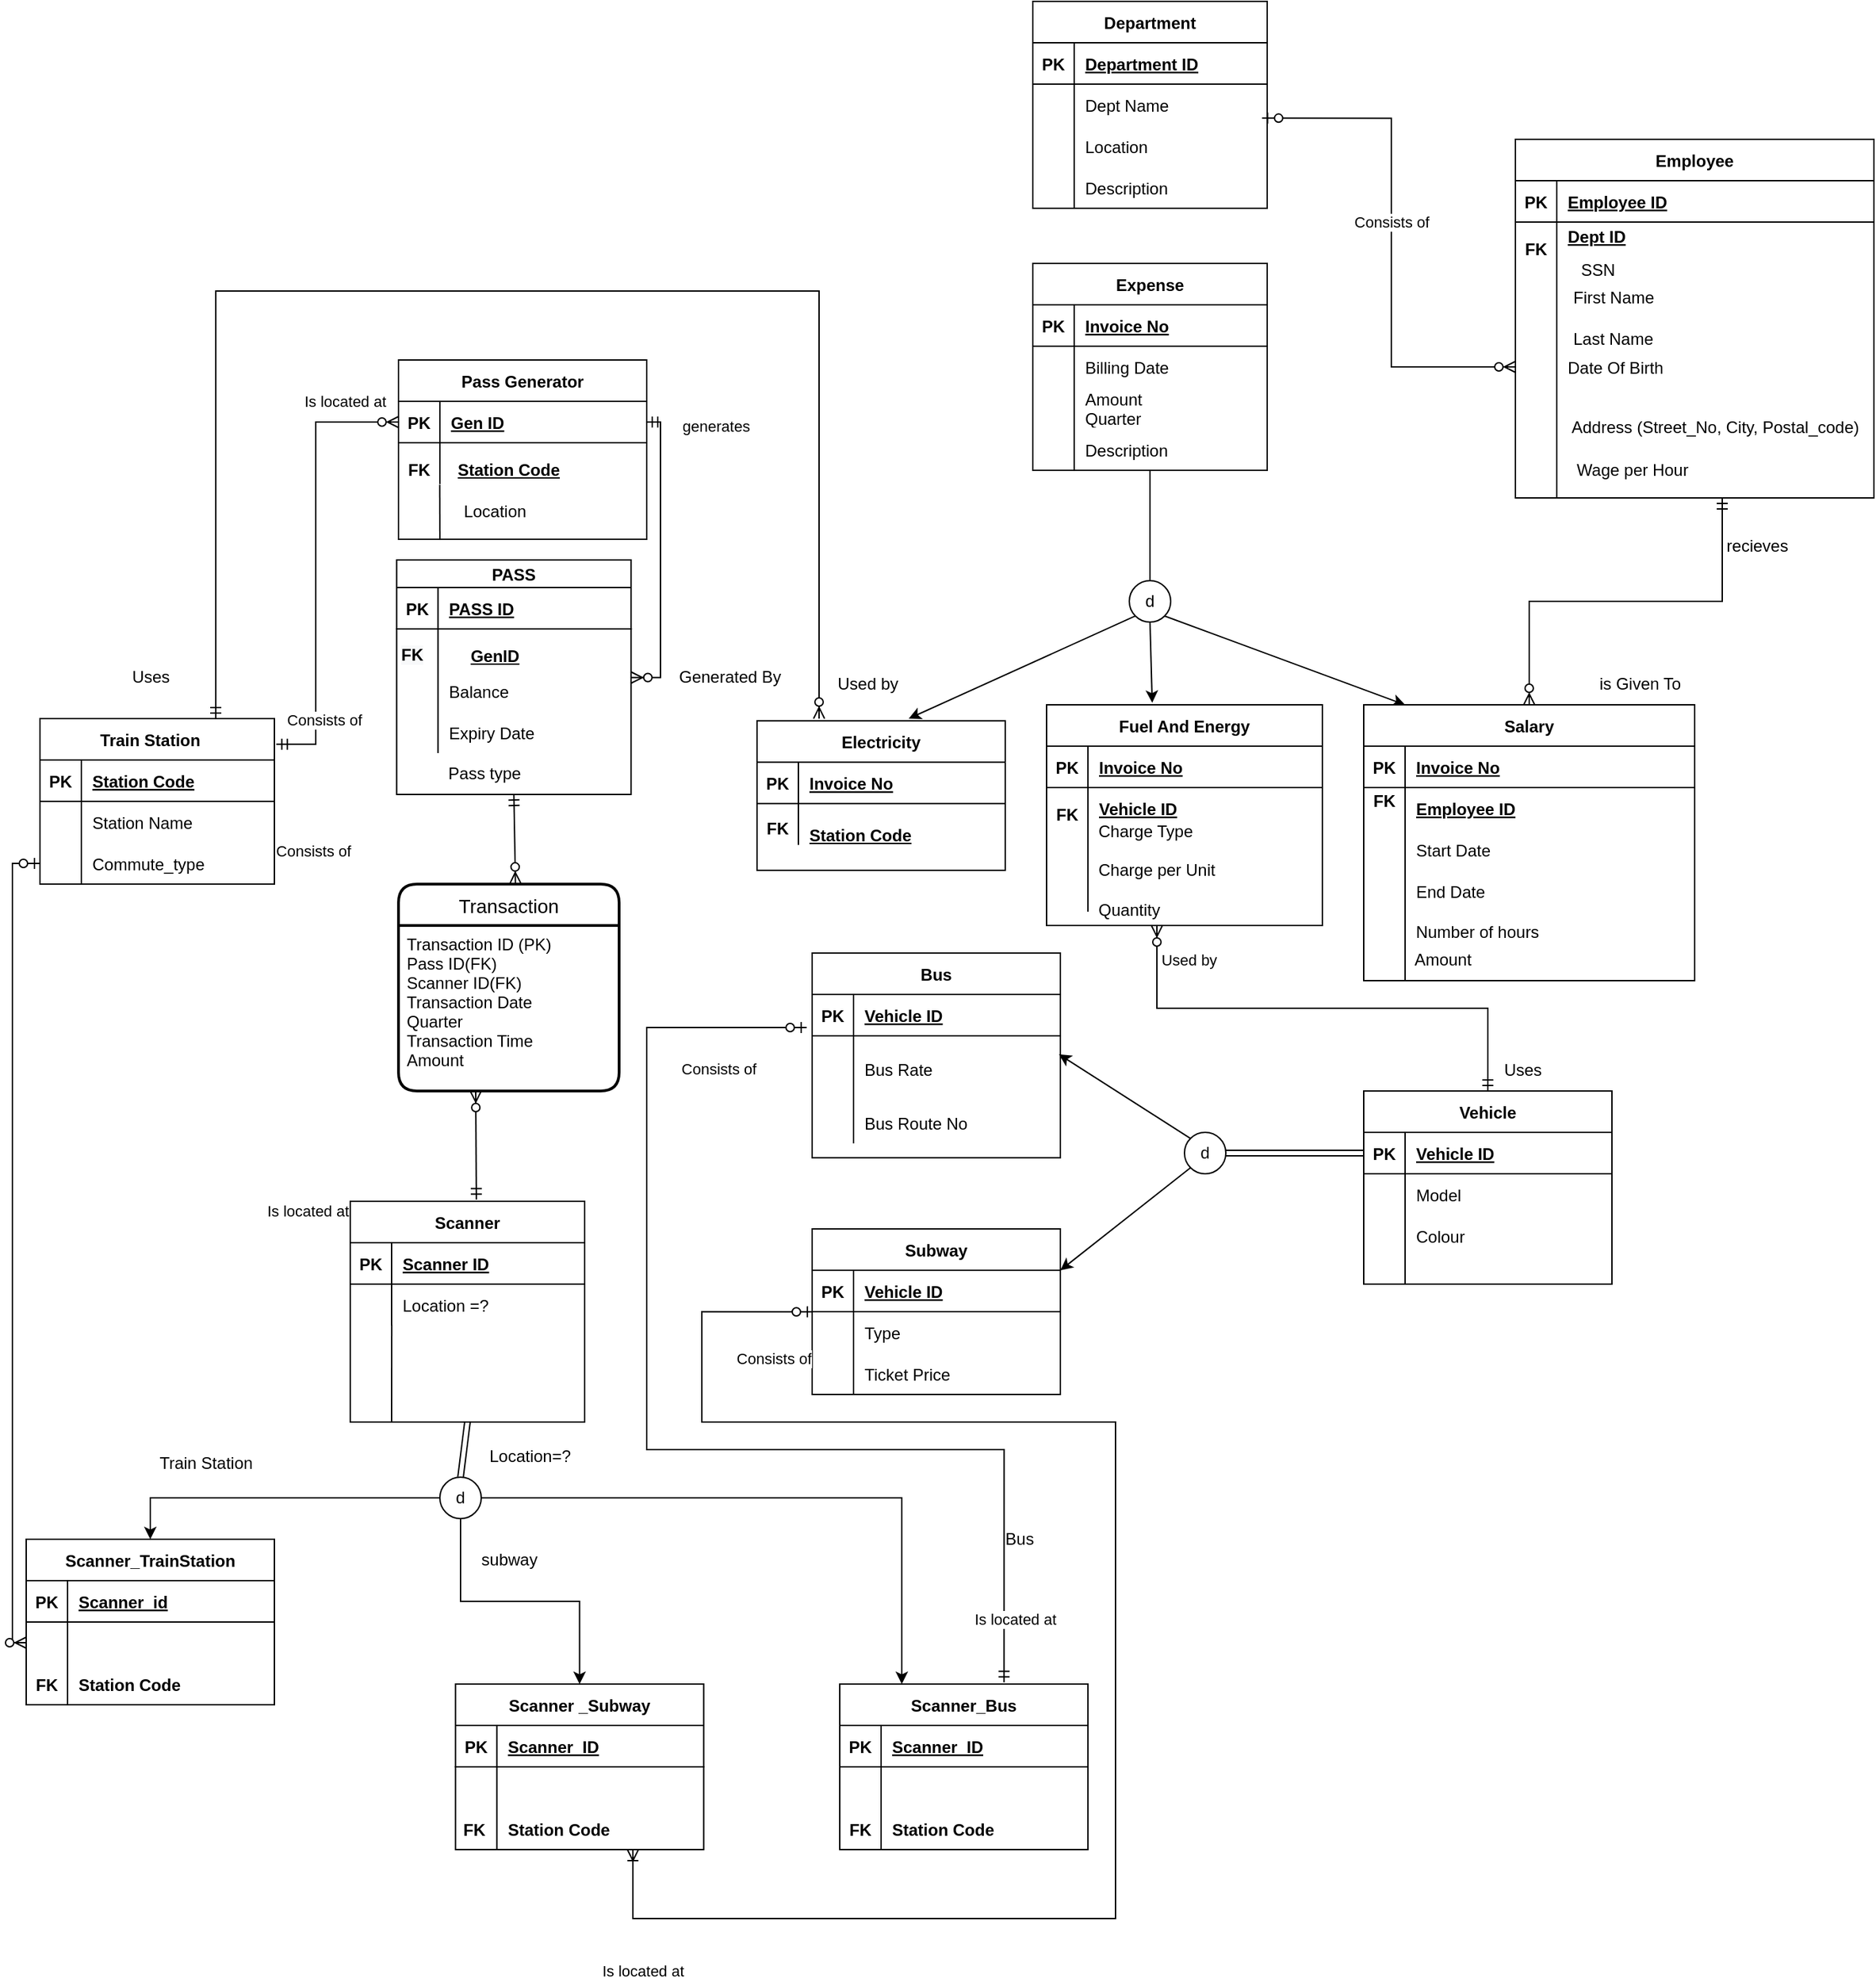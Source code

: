 <mxfile version="20.3.0" type="device"><diagram id="MUtLKr3-20ZVtyqjq_wn" name="Page-1"><mxGraphModel dx="2307" dy="3624" grid="1" gridSize="10" guides="1" tooltips="1" connect="1" arrows="1" fold="1" page="1" pageScale="1" pageWidth="850" pageHeight="1100" math="0" shadow="0"><root><mxCell id="0"/><mxCell id="1" parent="0"/><mxCell id="1leDtYwcJjPpXZIJ79AP-65" value="" style="edgeStyle=orthogonalEdgeStyle;fontSize=12;html=1;endArrow=ERzeroToMany;startArrow=ERzeroToOne;rounded=0;entryX=0;entryY=0.5;entryDx=0;entryDy=0;" parent="1" source="1leDtYwcJjPpXZIJ79AP-223" target="s7aSbN4rZ1G0zWMk5bHR-34" edge="1"><mxGeometry width="100" height="100" relative="1" as="geometry"><mxPoint x="110" y="-598.33" as="sourcePoint"/><mxPoint x="270" y="-310" as="targetPoint"/></mxGeometry></mxCell><mxCell id="1leDtYwcJjPpXZIJ79AP-66" value="" style="edgeStyle=orthogonalEdgeStyle;fontSize=12;html=1;endArrow=ERzeroToMany;startArrow=ERmandOne;rounded=0;exitX=1;exitY=0.5;exitDx=0;exitDy=0;entryX=1.001;entryY=0.175;entryDx=0;entryDy=0;entryPerimeter=0;" parent="1" source="1leDtYwcJjPpXZIJ79AP-284" target="1leDtYwcJjPpXZIJ79AP-303" edge="1"><mxGeometry width="100" height="100" relative="1" as="geometry"><mxPoint x="460" y="-728.33" as="sourcePoint"/><mxPoint x="360" y="-727" as="targetPoint"/></mxGeometry></mxCell><mxCell id="1leDtYwcJjPpXZIJ79AP-318" value="generates" style="edgeLabel;html=1;align=center;verticalAlign=middle;resizable=0;points=[];" parent="1leDtYwcJjPpXZIJ79AP-66" vertex="1" connectable="0"><mxGeometry x="-0.827" relative="1" as="geometry"><mxPoint x="40" y="-6" as="offset"/></mxGeometry></mxCell><mxCell id="1leDtYwcJjPpXZIJ79AP-68" value="" style="fontSize=12;html=1;endArrow=ERzeroToMany;startArrow=ERmandOne;rounded=0;exitX=0.538;exitY=-0.008;exitDx=0;exitDy=0;exitPerimeter=0;" parent="1" source="1leDtYwcJjPpXZIJ79AP-229" edge="1"><mxGeometry width="100" height="100" relative="1" as="geometry"><mxPoint x="380" y="-350" as="sourcePoint"/><mxPoint x="346" y="-360" as="targetPoint"/></mxGeometry></mxCell><mxCell id="1leDtYwcJjPpXZIJ79AP-69" value="" style="edgeStyle=elbowEdgeStyle;fontSize=12;html=1;endArrow=ERzeroToMany;startArrow=ERmandOne;rounded=0;exitX=1.008;exitY=0.155;exitDx=0;exitDy=0;exitPerimeter=0;entryX=0;entryY=0.5;entryDx=0;entryDy=0;" parent="1" source="1leDtYwcJjPpXZIJ79AP-216" target="1leDtYwcJjPpXZIJ79AP-284" edge="1"><mxGeometry width="100" height="100" relative="1" as="geometry"><mxPoint x="110" y="-618.33" as="sourcePoint"/><mxPoint x="360" y="-738.33" as="targetPoint"/><Array as="points"><mxPoint x="230" y="-730"/><mxPoint x="320" y="-738.33"/><mxPoint x="300" y="-748.33"/><mxPoint x="210" y="-678.33"/></Array></mxGeometry></mxCell><mxCell id="1leDtYwcJjPpXZIJ79AP-316" value="Consists of" style="edgeLabel;html=1;align=center;verticalAlign=middle;resizable=0;points=[];" parent="1leDtYwcJjPpXZIJ79AP-69" vertex="1" connectable="0"><mxGeometry x="-0.801" y="-6" relative="1" as="geometry"><mxPoint y="-14" as="offset"/></mxGeometry></mxCell><mxCell id="1leDtYwcJjPpXZIJ79AP-317" value="Is located at" style="edgeLabel;html=1;align=center;verticalAlign=middle;resizable=0;points=[];" parent="1leDtYwcJjPpXZIJ79AP-69" vertex="1" connectable="0"><mxGeometry x="0.664" y="6" relative="1" as="geometry"><mxPoint x="15" y="-9" as="offset"/></mxGeometry></mxCell><mxCell id="1leDtYwcJjPpXZIJ79AP-72" value="" style="edgeStyle=orthogonalEdgeStyle;fontSize=12;html=1;endArrow=ERzeroToOne;startArrow=ERmandOne;rounded=0;exitX=0.662;exitY=-0.01;exitDx=0;exitDy=0;entryX=-0.022;entryY=0.8;entryDx=0;entryDy=0;entryPerimeter=0;exitPerimeter=0;" parent="1" source="s7aSbN4rZ1G0zWMk5bHR-56" target="1leDtYwcJjPpXZIJ79AP-270" edge="1"><mxGeometry width="100" height="100" relative="1" as="geometry"><mxPoint x="430" y="-378.33" as="sourcePoint"/><mxPoint x="580" y="-410" as="targetPoint"/><Array as="points"><mxPoint x="729" y="-100"/><mxPoint x="470" y="-100"/><mxPoint x="470" y="-406"/></Array></mxGeometry></mxCell><mxCell id="1leDtYwcJjPpXZIJ79AP-73" value="" style="fontSize=12;html=1;endArrow=ERoneToMany;startArrow=ERzeroToOne;rounded=0;exitX=0.003;exitY=0.006;exitDx=0;exitDy=0;exitPerimeter=0;" parent="1" source="1leDtYwcJjPpXZIJ79AP-260" edge="1"><mxGeometry width="100" height="100" relative="1" as="geometry"><mxPoint x="700" y="-328.33" as="sourcePoint"/><mxPoint x="460" y="190" as="targetPoint"/><Array as="points"><mxPoint x="510" y="-200"/><mxPoint x="510" y="-120"/><mxPoint x="810" y="-120"/><mxPoint x="810" y="240"/><mxPoint x="620" y="240"/><mxPoint x="460" y="240"/></Array></mxGeometry></mxCell><mxCell id="1leDtYwcJjPpXZIJ79AP-74" value="d" style="ellipse;whiteSpace=wrap;html=1;aspect=fixed;" parent="1" vertex="1"><mxGeometry x="860" y="-330.0" width="30" height="30" as="geometry"/></mxCell><mxCell id="1leDtYwcJjPpXZIJ79AP-75" value="" style="endArrow=classic;html=1;rounded=0;exitX=0;exitY=0;exitDx=0;exitDy=0;entryX=0.994;entryY=0.278;entryDx=0;entryDy=0;entryPerimeter=0;" parent="1" source="1leDtYwcJjPpXZIJ79AP-74" target="1leDtYwcJjPpXZIJ79AP-273" edge="1"><mxGeometry width="50" height="50" relative="1" as="geometry"><mxPoint x="560" y="-488.33" as="sourcePoint"/><mxPoint x="800" y="-448.33" as="targetPoint"/></mxGeometry></mxCell><mxCell id="1leDtYwcJjPpXZIJ79AP-76" value="" style="endArrow=classic;html=1;rounded=0;exitX=0;exitY=1;exitDx=0;exitDy=0;entryX=1;entryY=0.25;entryDx=0;entryDy=0;" parent="1" source="1leDtYwcJjPpXZIJ79AP-74" target="1leDtYwcJjPpXZIJ79AP-256" edge="1"><mxGeometry width="50" height="50" relative="1" as="geometry"><mxPoint x="844.393" y="-388.937" as="sourcePoint"/><mxPoint x="780" y="-280" as="targetPoint"/></mxGeometry></mxCell><mxCell id="1leDtYwcJjPpXZIJ79AP-77" value="" style="shape=link;html=1;rounded=0;exitX=1;exitY=0.5;exitDx=0;exitDy=0;" parent="1" source="1leDtYwcJjPpXZIJ79AP-74" target="1leDtYwcJjPpXZIJ79AP-243" edge="1"><mxGeometry width="100" relative="1" as="geometry"><mxPoint x="530" y="-518.33" as="sourcePoint"/><mxPoint x="910" y="-388.33" as="targetPoint"/></mxGeometry></mxCell><mxCell id="1leDtYwcJjPpXZIJ79AP-84" style="edgeStyle=elbowEdgeStyle;rounded=0;orthogonalLoop=1;jettySize=auto;html=1;exitX=0.5;exitY=1;exitDx=0;exitDy=0;" parent="1" edge="1"><mxGeometry relative="1" as="geometry"><mxPoint x="1070" y="-590" as="sourcePoint"/><mxPoint x="1069.857" y="-590" as="targetPoint"/></mxGeometry></mxCell><mxCell id="1leDtYwcJjPpXZIJ79AP-85" value="" style="edgeStyle=elbowEdgeStyle;fontSize=12;html=1;endArrow=ERzeroToMany;startArrow=ERmandOne;rounded=0;elbow=vertical;" parent="1" target="1leDtYwcJjPpXZIJ79AP-174" edge="1"><mxGeometry width="100" height="100" relative="1" as="geometry"><mxPoint x="1250" y="-790" as="sourcePoint"/><mxPoint x="1130" y="-630" as="targetPoint"/></mxGeometry></mxCell><mxCell id="1leDtYwcJjPpXZIJ79AP-86" value="d" style="ellipse;whiteSpace=wrap;html=1;aspect=fixed;" parent="1" vertex="1"><mxGeometry x="820" y="-730" width="30" height="30" as="geometry"/></mxCell><mxCell id="1leDtYwcJjPpXZIJ79AP-87" value="" style="endArrow=classic;html=1;rounded=0;exitX=0.5;exitY=1;exitDx=0;exitDy=0;entryX=0.383;entryY=-0.009;entryDx=0;entryDy=0;entryPerimeter=0;" parent="1" source="1leDtYwcJjPpXZIJ79AP-86" target="1leDtYwcJjPpXZIJ79AP-161" edge="1"><mxGeometry width="50" height="50" relative="1" as="geometry"><mxPoint x="1080" y="-760" as="sourcePoint"/><mxPoint x="840" y="-650" as="targetPoint"/></mxGeometry></mxCell><mxCell id="1leDtYwcJjPpXZIJ79AP-88" value="" style="endArrow=classic;html=1;rounded=0;exitX=0;exitY=1;exitDx=0;exitDy=0;" parent="1" source="1leDtYwcJjPpXZIJ79AP-86" edge="1"><mxGeometry width="50" height="50" relative="1" as="geometry"><mxPoint x="1080" y="-760" as="sourcePoint"/><mxPoint x="660" y="-630" as="targetPoint"/></mxGeometry></mxCell><mxCell id="1leDtYwcJjPpXZIJ79AP-89" value="" style="endArrow=classic;html=1;rounded=0;exitX=1;exitY=1;exitDx=0;exitDy=0;" parent="1" source="1leDtYwcJjPpXZIJ79AP-86" edge="1"><mxGeometry width="50" height="50" relative="1" as="geometry"><mxPoint x="845" y="-690" as="sourcePoint"/><mxPoint x="1020" y="-640" as="targetPoint"/></mxGeometry></mxCell><mxCell id="1leDtYwcJjPpXZIJ79AP-90" value="" style="endArrow=none;html=1;rounded=0;" parent="1" edge="1"><mxGeometry width="50" height="50" relative="1" as="geometry"><mxPoint x="835" y="-730" as="sourcePoint"/><mxPoint x="835" y="-810" as="targetPoint"/></mxGeometry></mxCell><mxCell id="1leDtYwcJjPpXZIJ79AP-91" value="" style="edgeStyle=orthogonalEdgeStyle;fontSize=12;html=1;endArrow=ERzeroToMany;startArrow=ERmandOne;rounded=0;exitX=0.75;exitY=0;exitDx=0;exitDy=0;entryX=0.25;entryY=0;entryDx=0;entryDy=0;" parent="1" source="1leDtYwcJjPpXZIJ79AP-216" edge="1"><mxGeometry width="100" height="100" relative="1" as="geometry"><mxPoint x="60" y="-628.33" as="sourcePoint"/><mxPoint x="595" y="-630" as="targetPoint"/><Array as="points"><mxPoint x="157" y="-940"/><mxPoint x="595" y="-940"/></Array></mxGeometry></mxCell><mxCell id="1leDtYwcJjPpXZIJ79AP-92" value="" style="fontSize=12;html=1;endArrow=ERzeroToMany;startArrow=ERmandOne;rounded=0;edgeStyle=elbowEdgeStyle;elbow=vertical;exitX=0.5;exitY=0;exitDx=0;exitDy=0;" parent="1" source="1leDtYwcJjPpXZIJ79AP-242" edge="1" target="IS3C0iV-J2CBEJWQS2gK-11"><mxGeometry width="100" height="100" relative="1" as="geometry"><mxPoint x="960" y="-408.33" as="sourcePoint"/><mxPoint x="877" y="-460" as="targetPoint"/></mxGeometry></mxCell><mxCell id="1leDtYwcJjPpXZIJ79AP-312" value="Used by" style="edgeLabel;html=1;align=center;verticalAlign=middle;resizable=0;points=[];" parent="1leDtYwcJjPpXZIJ79AP-92" vertex="1" connectable="0"><mxGeometry x="0.712" y="-5" relative="1" as="geometry"><mxPoint x="18" y="-27" as="offset"/></mxGeometry></mxCell><mxCell id="1leDtYwcJjPpXZIJ79AP-93" value="" style="edgeStyle=orthogonalEdgeStyle;fontSize=12;html=1;endArrow=ERzeroToMany;startArrow=ERzeroToOne;rounded=0;elbow=vertical;exitX=0.978;exitY=-0.178;exitDx=0;exitDy=0;entryX=0;entryY=0.5;entryDx=0;entryDy=0;exitPerimeter=0;" parent="1" source="1leDtYwcJjPpXZIJ79AP-104" target="1leDtYwcJjPpXZIJ79AP-120" edge="1"><mxGeometry width="100" height="100" relative="1" as="geometry"><mxPoint x="1030" y="-1000" as="sourcePoint"/><mxPoint x="1100" y="-950" as="targetPoint"/></mxGeometry></mxCell><mxCell id="1leDtYwcJjPpXZIJ79AP-309" value="Consists of" style="edgeLabel;html=1;align=center;verticalAlign=middle;resizable=0;points=[];" parent="1leDtYwcJjPpXZIJ79AP-93" vertex="1" connectable="0"><mxGeometry x="-0.075" relative="1" as="geometry"><mxPoint as="offset"/></mxGeometry></mxCell><mxCell id="1leDtYwcJjPpXZIJ79AP-94" value="" style="fontSize=12;html=1;endArrow=ERzeroToMany;startArrow=ERmandOne;rounded=0;entryX=0.53;entryY=-0.003;entryDx=0;entryDy=0;entryPerimeter=0;exitX=0.5;exitY=1;exitDx=0;exitDy=0;" parent="1" source="1leDtYwcJjPpXZIJ79AP-296" target="1leDtYwcJjPpXZIJ79AP-326" edge="1"><mxGeometry width="100" height="100" relative="1" as="geometry"><mxPoint x="485" y="-588.33" as="sourcePoint"/><mxPoint x="380" y="-508.33" as="targetPoint"/></mxGeometry></mxCell><mxCell id="1leDtYwcJjPpXZIJ79AP-97" value="Department" style="shape=table;startSize=30;container=1;collapsible=1;childLayout=tableLayout;fixedRows=1;rowLines=0;fontStyle=1;align=center;resizeLast=1;" parent="1" vertex="1"><mxGeometry x="750" y="-1150" width="170" height="150" as="geometry"/></mxCell><mxCell id="1leDtYwcJjPpXZIJ79AP-98" value="" style="shape=tableRow;horizontal=0;startSize=0;swimlaneHead=0;swimlaneBody=0;fillColor=none;collapsible=0;dropTarget=0;points=[[0,0.5],[1,0.5]];portConstraint=eastwest;top=0;left=0;right=0;bottom=1;" parent="1leDtYwcJjPpXZIJ79AP-97" vertex="1"><mxGeometry y="30" width="170" height="30" as="geometry"/></mxCell><mxCell id="1leDtYwcJjPpXZIJ79AP-99" value="PK" style="shape=partialRectangle;connectable=0;fillColor=none;top=0;left=0;bottom=0;right=0;fontStyle=1;overflow=hidden;" parent="1leDtYwcJjPpXZIJ79AP-98" vertex="1"><mxGeometry width="30" height="30" as="geometry"><mxRectangle width="30" height="30" as="alternateBounds"/></mxGeometry></mxCell><mxCell id="1leDtYwcJjPpXZIJ79AP-100" value="Department ID" style="shape=partialRectangle;connectable=0;fillColor=none;top=0;left=0;bottom=0;right=0;align=left;spacingLeft=6;fontStyle=5;overflow=hidden;" parent="1leDtYwcJjPpXZIJ79AP-98" vertex="1"><mxGeometry x="30" width="140" height="30" as="geometry"><mxRectangle width="140" height="30" as="alternateBounds"/></mxGeometry></mxCell><mxCell id="1leDtYwcJjPpXZIJ79AP-101" value="" style="shape=tableRow;horizontal=0;startSize=0;swimlaneHead=0;swimlaneBody=0;fillColor=none;collapsible=0;dropTarget=0;points=[[0,0.5],[1,0.5]];portConstraint=eastwest;top=0;left=0;right=0;bottom=0;" parent="1leDtYwcJjPpXZIJ79AP-97" vertex="1"><mxGeometry y="60" width="170" height="30" as="geometry"/></mxCell><mxCell id="1leDtYwcJjPpXZIJ79AP-102" value="" style="shape=partialRectangle;connectable=0;fillColor=none;top=0;left=0;bottom=0;right=0;editable=1;overflow=hidden;" parent="1leDtYwcJjPpXZIJ79AP-101" vertex="1"><mxGeometry width="30" height="30" as="geometry"><mxRectangle width="30" height="30" as="alternateBounds"/></mxGeometry></mxCell><mxCell id="1leDtYwcJjPpXZIJ79AP-103" value="Dept Name" style="shape=partialRectangle;connectable=0;fillColor=none;top=0;left=0;bottom=0;right=0;align=left;spacingLeft=6;overflow=hidden;" parent="1leDtYwcJjPpXZIJ79AP-101" vertex="1"><mxGeometry x="30" width="140" height="30" as="geometry"><mxRectangle width="140" height="30" as="alternateBounds"/></mxGeometry></mxCell><mxCell id="1leDtYwcJjPpXZIJ79AP-104" value="" style="shape=tableRow;horizontal=0;startSize=0;swimlaneHead=0;swimlaneBody=0;fillColor=none;collapsible=0;dropTarget=0;points=[[0,0.5],[1,0.5]];portConstraint=eastwest;top=0;left=0;right=0;bottom=0;" parent="1leDtYwcJjPpXZIJ79AP-97" vertex="1"><mxGeometry y="90" width="170" height="30" as="geometry"/></mxCell><mxCell id="1leDtYwcJjPpXZIJ79AP-105" value="" style="shape=partialRectangle;connectable=0;fillColor=none;top=0;left=0;bottom=0;right=0;editable=1;overflow=hidden;" parent="1leDtYwcJjPpXZIJ79AP-104" vertex="1"><mxGeometry width="30" height="30" as="geometry"><mxRectangle width="30" height="30" as="alternateBounds"/></mxGeometry></mxCell><mxCell id="1leDtYwcJjPpXZIJ79AP-106" value="Location" style="shape=partialRectangle;connectable=0;fillColor=none;top=0;left=0;bottom=0;right=0;align=left;spacingLeft=6;overflow=hidden;" parent="1leDtYwcJjPpXZIJ79AP-104" vertex="1"><mxGeometry x="30" width="140" height="30" as="geometry"><mxRectangle width="140" height="30" as="alternateBounds"/></mxGeometry></mxCell><mxCell id="1leDtYwcJjPpXZIJ79AP-107" value="" style="shape=tableRow;horizontal=0;startSize=0;swimlaneHead=0;swimlaneBody=0;fillColor=none;collapsible=0;dropTarget=0;points=[[0,0.5],[1,0.5]];portConstraint=eastwest;top=0;left=0;right=0;bottom=0;" parent="1leDtYwcJjPpXZIJ79AP-97" vertex="1"><mxGeometry y="120" width="170" height="30" as="geometry"/></mxCell><mxCell id="1leDtYwcJjPpXZIJ79AP-108" value="" style="shape=partialRectangle;connectable=0;fillColor=none;top=0;left=0;bottom=0;right=0;editable=1;overflow=hidden;" parent="1leDtYwcJjPpXZIJ79AP-107" vertex="1"><mxGeometry width="30" height="30" as="geometry"><mxRectangle width="30" height="30" as="alternateBounds"/></mxGeometry></mxCell><mxCell id="1leDtYwcJjPpXZIJ79AP-109" value="Description" style="shape=partialRectangle;connectable=0;fillColor=none;top=0;left=0;bottom=0;right=0;align=left;spacingLeft=6;overflow=hidden;" parent="1leDtYwcJjPpXZIJ79AP-107" vertex="1"><mxGeometry x="30" width="140" height="30" as="geometry"><mxRectangle width="140" height="30" as="alternateBounds"/></mxGeometry></mxCell><mxCell id="1leDtYwcJjPpXZIJ79AP-110" value="Employee" style="shape=table;startSize=30;container=1;collapsible=1;childLayout=tableLayout;fixedRows=1;rowLines=0;fontStyle=1;align=center;resizeLast=1;" parent="1" vertex="1"><mxGeometry x="1100" y="-1050" width="260" height="260" as="geometry"/></mxCell><mxCell id="1leDtYwcJjPpXZIJ79AP-111" value="" style="shape=tableRow;horizontal=0;startSize=0;swimlaneHead=0;swimlaneBody=0;fillColor=none;collapsible=0;dropTarget=0;points=[[0,0.5],[1,0.5]];portConstraint=eastwest;top=0;left=0;right=0;bottom=1;" parent="1leDtYwcJjPpXZIJ79AP-110" vertex="1"><mxGeometry y="30" width="260" height="30" as="geometry"/></mxCell><mxCell id="1leDtYwcJjPpXZIJ79AP-112" value="PK" style="shape=partialRectangle;connectable=0;fillColor=none;top=0;left=0;bottom=0;right=0;fontStyle=1;overflow=hidden;" parent="1leDtYwcJjPpXZIJ79AP-111" vertex="1"><mxGeometry width="30" height="30" as="geometry"><mxRectangle width="30" height="30" as="alternateBounds"/></mxGeometry></mxCell><mxCell id="1leDtYwcJjPpXZIJ79AP-113" value="Employee ID" style="shape=partialRectangle;connectable=0;fillColor=none;top=0;left=0;bottom=0;right=0;align=left;spacingLeft=6;fontStyle=5;overflow=hidden;" parent="1leDtYwcJjPpXZIJ79AP-111" vertex="1"><mxGeometry x="30" width="230" height="30" as="geometry"><mxRectangle width="230" height="30" as="alternateBounds"/></mxGeometry></mxCell><mxCell id="1leDtYwcJjPpXZIJ79AP-114" value="" style="shape=tableRow;horizontal=0;startSize=0;swimlaneHead=0;swimlaneBody=0;fillColor=none;collapsible=0;dropTarget=0;points=[[0,0.5],[1,0.5]];portConstraint=eastwest;top=0;left=0;right=0;bottom=0;" parent="1leDtYwcJjPpXZIJ79AP-110" vertex="1"><mxGeometry y="60" width="260" height="20" as="geometry"/></mxCell><mxCell id="1leDtYwcJjPpXZIJ79AP-115" value="" style="shape=partialRectangle;connectable=0;fillColor=none;top=0;left=0;bottom=0;right=0;editable=1;overflow=hidden;" parent="1leDtYwcJjPpXZIJ79AP-114" vertex="1"><mxGeometry width="30" height="20" as="geometry"><mxRectangle width="30" height="20" as="alternateBounds"/></mxGeometry></mxCell><mxCell id="1leDtYwcJjPpXZIJ79AP-116" value="Dept ID" style="shape=partialRectangle;connectable=0;fillColor=none;top=0;left=0;bottom=0;right=0;align=left;spacingLeft=6;overflow=hidden;fontStyle=5" parent="1leDtYwcJjPpXZIJ79AP-114" vertex="1"><mxGeometry x="30" width="230" height="20" as="geometry"><mxRectangle width="230" height="20" as="alternateBounds"/></mxGeometry></mxCell><mxCell id="1leDtYwcJjPpXZIJ79AP-117" value="" style="shape=tableRow;horizontal=0;startSize=0;swimlaneHead=0;swimlaneBody=0;fillColor=none;collapsible=0;dropTarget=0;points=[[0,0.5],[1,0.5]];portConstraint=eastwest;top=0;left=0;right=0;bottom=0;" parent="1leDtYwcJjPpXZIJ79AP-110" vertex="1"><mxGeometry y="80" width="260" height="70" as="geometry"/></mxCell><mxCell id="1leDtYwcJjPpXZIJ79AP-118" value="" style="shape=partialRectangle;connectable=0;fillColor=none;top=0;left=0;bottom=0;right=0;editable=1;overflow=hidden;" parent="1leDtYwcJjPpXZIJ79AP-117" vertex="1"><mxGeometry width="30" height="70" as="geometry"><mxRectangle width="30" height="70" as="alternateBounds"/></mxGeometry></mxCell><mxCell id="1leDtYwcJjPpXZIJ79AP-119" value="" style="shape=partialRectangle;connectable=0;fillColor=none;top=0;left=0;bottom=0;right=0;align=left;spacingLeft=6;overflow=hidden;" parent="1leDtYwcJjPpXZIJ79AP-117" vertex="1"><mxGeometry x="30" width="230" height="70" as="geometry"><mxRectangle width="230" height="70" as="alternateBounds"/></mxGeometry></mxCell><mxCell id="1leDtYwcJjPpXZIJ79AP-120" value="" style="shape=tableRow;horizontal=0;startSize=0;swimlaneHead=0;swimlaneBody=0;fillColor=none;collapsible=0;dropTarget=0;points=[[0,0.5],[1,0.5]];portConstraint=eastwest;top=0;left=0;right=0;bottom=0;" parent="1leDtYwcJjPpXZIJ79AP-110" vertex="1"><mxGeometry y="150" width="260" height="30" as="geometry"/></mxCell><mxCell id="1leDtYwcJjPpXZIJ79AP-121" value="" style="shape=partialRectangle;connectable=0;fillColor=none;top=0;left=0;bottom=0;right=0;editable=1;overflow=hidden;" parent="1leDtYwcJjPpXZIJ79AP-120" vertex="1"><mxGeometry width="30" height="30" as="geometry"><mxRectangle width="30" height="30" as="alternateBounds"/></mxGeometry></mxCell><mxCell id="1leDtYwcJjPpXZIJ79AP-122" value="Date Of Birth" style="shape=partialRectangle;connectable=0;fillColor=none;top=0;left=0;bottom=0;right=0;align=left;spacingLeft=6;overflow=hidden;" parent="1leDtYwcJjPpXZIJ79AP-120" vertex="1"><mxGeometry x="30" width="230" height="30" as="geometry"><mxRectangle width="230" height="30" as="alternateBounds"/></mxGeometry></mxCell><mxCell id="1leDtYwcJjPpXZIJ79AP-135" value="Expense" style="shape=table;startSize=30;container=1;collapsible=1;childLayout=tableLayout;fixedRows=1;rowLines=0;fontStyle=1;align=center;resizeLast=1;" parent="1" vertex="1"><mxGeometry x="750" y="-960" width="170" height="150" as="geometry"/></mxCell><mxCell id="1leDtYwcJjPpXZIJ79AP-136" value="" style="shape=tableRow;horizontal=0;startSize=0;swimlaneHead=0;swimlaneBody=0;fillColor=none;collapsible=0;dropTarget=0;points=[[0,0.5],[1,0.5]];portConstraint=eastwest;top=0;left=0;right=0;bottom=1;" parent="1leDtYwcJjPpXZIJ79AP-135" vertex="1"><mxGeometry y="30" width="170" height="30" as="geometry"/></mxCell><mxCell id="1leDtYwcJjPpXZIJ79AP-137" value="PK" style="shape=partialRectangle;connectable=0;fillColor=none;top=0;left=0;bottom=0;right=0;fontStyle=1;overflow=hidden;" parent="1leDtYwcJjPpXZIJ79AP-136" vertex="1"><mxGeometry width="30" height="30" as="geometry"><mxRectangle width="30" height="30" as="alternateBounds"/></mxGeometry></mxCell><mxCell id="1leDtYwcJjPpXZIJ79AP-138" value="Invoice No" style="shape=partialRectangle;connectable=0;fillColor=none;top=0;left=0;bottom=0;right=0;align=left;spacingLeft=6;fontStyle=5;overflow=hidden;" parent="1leDtYwcJjPpXZIJ79AP-136" vertex="1"><mxGeometry x="30" width="140" height="30" as="geometry"><mxRectangle width="140" height="30" as="alternateBounds"/></mxGeometry></mxCell><mxCell id="1leDtYwcJjPpXZIJ79AP-139" value="" style="shape=tableRow;horizontal=0;startSize=0;swimlaneHead=0;swimlaneBody=0;fillColor=none;collapsible=0;dropTarget=0;points=[[0,0.5],[1,0.5]];portConstraint=eastwest;top=0;left=0;right=0;bottom=0;" parent="1leDtYwcJjPpXZIJ79AP-135" vertex="1"><mxGeometry y="60" width="170" height="30" as="geometry"/></mxCell><mxCell id="1leDtYwcJjPpXZIJ79AP-140" value="" style="shape=partialRectangle;connectable=0;fillColor=none;top=0;left=0;bottom=0;right=0;editable=1;overflow=hidden;" parent="1leDtYwcJjPpXZIJ79AP-139" vertex="1"><mxGeometry width="30" height="30" as="geometry"><mxRectangle width="30" height="30" as="alternateBounds"/></mxGeometry></mxCell><mxCell id="1leDtYwcJjPpXZIJ79AP-141" value="Billing Date" style="shape=partialRectangle;connectable=0;fillColor=none;top=0;left=0;bottom=0;right=0;align=left;spacingLeft=6;overflow=hidden;" parent="1leDtYwcJjPpXZIJ79AP-139" vertex="1"><mxGeometry x="30" width="140" height="30" as="geometry"><mxRectangle width="140" height="30" as="alternateBounds"/></mxGeometry></mxCell><mxCell id="1leDtYwcJjPpXZIJ79AP-142" value="" style="shape=tableRow;horizontal=0;startSize=0;swimlaneHead=0;swimlaneBody=0;fillColor=none;collapsible=0;dropTarget=0;points=[[0,0.5],[1,0.5]];portConstraint=eastwest;top=0;left=0;right=0;bottom=0;" parent="1leDtYwcJjPpXZIJ79AP-135" vertex="1"><mxGeometry y="90" width="170" height="30" as="geometry"/></mxCell><mxCell id="1leDtYwcJjPpXZIJ79AP-143" value="" style="shape=partialRectangle;connectable=0;fillColor=none;top=0;left=0;bottom=0;right=0;editable=1;overflow=hidden;" parent="1leDtYwcJjPpXZIJ79AP-142" vertex="1"><mxGeometry width="30" height="30" as="geometry"><mxRectangle width="30" height="30" as="alternateBounds"/></mxGeometry></mxCell><mxCell id="1leDtYwcJjPpXZIJ79AP-144" value="Amount&#10;Quarter" style="shape=partialRectangle;connectable=0;fillColor=none;top=0;left=0;bottom=0;right=0;align=left;spacingLeft=6;overflow=hidden;" parent="1leDtYwcJjPpXZIJ79AP-142" vertex="1"><mxGeometry x="30" width="140" height="30" as="geometry"><mxRectangle width="140" height="30" as="alternateBounds"/></mxGeometry></mxCell><mxCell id="1leDtYwcJjPpXZIJ79AP-145" value="" style="shape=tableRow;horizontal=0;startSize=0;swimlaneHead=0;swimlaneBody=0;fillColor=none;collapsible=0;dropTarget=0;points=[[0,0.5],[1,0.5]];portConstraint=eastwest;top=0;left=0;right=0;bottom=0;" parent="1leDtYwcJjPpXZIJ79AP-135" vertex="1"><mxGeometry y="120" width="170" height="30" as="geometry"/></mxCell><mxCell id="1leDtYwcJjPpXZIJ79AP-146" value="" style="shape=partialRectangle;connectable=0;fillColor=none;top=0;left=0;bottom=0;right=0;editable=1;overflow=hidden;" parent="1leDtYwcJjPpXZIJ79AP-145" vertex="1"><mxGeometry width="30" height="30" as="geometry"><mxRectangle width="30" height="30" as="alternateBounds"/></mxGeometry></mxCell><mxCell id="1leDtYwcJjPpXZIJ79AP-147" value="Description" style="shape=partialRectangle;connectable=0;fillColor=none;top=0;left=0;bottom=0;right=0;align=left;spacingLeft=6;overflow=hidden;" parent="1leDtYwcJjPpXZIJ79AP-145" vertex="1"><mxGeometry x="30" width="140" height="30" as="geometry"><mxRectangle width="140" height="30" as="alternateBounds"/></mxGeometry></mxCell><mxCell id="1leDtYwcJjPpXZIJ79AP-148" value="Electricity" style="shape=table;startSize=30;container=1;collapsible=1;childLayout=tableLayout;fixedRows=1;rowLines=0;fontStyle=1;align=center;resizeLast=1;" parent="1" vertex="1"><mxGeometry x="550" y="-628.33" width="180" height="108.33" as="geometry"/></mxCell><mxCell id="1leDtYwcJjPpXZIJ79AP-149" value="" style="shape=tableRow;horizontal=0;startSize=0;swimlaneHead=0;swimlaneBody=0;fillColor=none;collapsible=0;dropTarget=0;points=[[0,0.5],[1,0.5]];portConstraint=eastwest;top=0;left=0;right=0;bottom=1;" parent="1leDtYwcJjPpXZIJ79AP-148" vertex="1"><mxGeometry y="30" width="180" height="30" as="geometry"/></mxCell><mxCell id="1leDtYwcJjPpXZIJ79AP-150" value="PK" style="shape=partialRectangle;connectable=0;fillColor=none;top=0;left=0;bottom=0;right=0;fontStyle=1;overflow=hidden;" parent="1leDtYwcJjPpXZIJ79AP-149" vertex="1"><mxGeometry width="30" height="30" as="geometry"><mxRectangle width="30" height="30" as="alternateBounds"/></mxGeometry></mxCell><mxCell id="1leDtYwcJjPpXZIJ79AP-151" value="Invoice No" style="shape=partialRectangle;connectable=0;fillColor=none;top=0;left=0;bottom=0;right=0;align=left;spacingLeft=6;fontStyle=5;overflow=hidden;" parent="1leDtYwcJjPpXZIJ79AP-149" vertex="1"><mxGeometry x="30" width="150" height="30" as="geometry"><mxRectangle width="150" height="30" as="alternateBounds"/></mxGeometry></mxCell><mxCell id="1leDtYwcJjPpXZIJ79AP-152" value="" style="shape=tableRow;horizontal=0;startSize=0;swimlaneHead=0;swimlaneBody=0;fillColor=none;collapsible=0;dropTarget=0;points=[[0,0.5],[1,0.5]];portConstraint=eastwest;top=0;left=0;right=0;bottom=0;" parent="1leDtYwcJjPpXZIJ79AP-148" vertex="1"><mxGeometry y="60" width="180" height="30" as="geometry"/></mxCell><mxCell id="1leDtYwcJjPpXZIJ79AP-153" value="" style="shape=partialRectangle;connectable=0;fillColor=none;top=0;left=0;bottom=0;right=0;editable=1;overflow=hidden;" parent="1leDtYwcJjPpXZIJ79AP-152" vertex="1"><mxGeometry width="30" height="30" as="geometry"><mxRectangle width="30" height="30" as="alternateBounds"/></mxGeometry></mxCell><mxCell id="1leDtYwcJjPpXZIJ79AP-154" value="" style="shape=partialRectangle;connectable=0;fillColor=none;top=0;left=0;bottom=0;right=0;align=left;spacingLeft=6;overflow=hidden;" parent="1leDtYwcJjPpXZIJ79AP-152" vertex="1"><mxGeometry x="30" width="150" height="30" as="geometry"><mxRectangle width="150" height="30" as="alternateBounds"/></mxGeometry></mxCell><mxCell id="1leDtYwcJjPpXZIJ79AP-161" value="Fuel And Energy" style="shape=table;startSize=30;container=1;collapsible=1;childLayout=tableLayout;fixedRows=1;rowLines=0;fontStyle=1;align=center;resizeLast=1;" parent="1" vertex="1"><mxGeometry x="760" y="-640" width="200" height="160" as="geometry"/></mxCell><mxCell id="1leDtYwcJjPpXZIJ79AP-162" value="" style="shape=tableRow;horizontal=0;startSize=0;swimlaneHead=0;swimlaneBody=0;fillColor=none;collapsible=0;dropTarget=0;points=[[0,0.5],[1,0.5]];portConstraint=eastwest;top=0;left=0;right=0;bottom=1;" parent="1leDtYwcJjPpXZIJ79AP-161" vertex="1"><mxGeometry y="30" width="200" height="30" as="geometry"/></mxCell><mxCell id="1leDtYwcJjPpXZIJ79AP-163" value="PK" style="shape=partialRectangle;connectable=0;fillColor=none;top=0;left=0;bottom=0;right=0;fontStyle=1;overflow=hidden;" parent="1leDtYwcJjPpXZIJ79AP-162" vertex="1"><mxGeometry width="30" height="30" as="geometry"><mxRectangle width="30" height="30" as="alternateBounds"/></mxGeometry></mxCell><mxCell id="1leDtYwcJjPpXZIJ79AP-164" value="Invoice No" style="shape=partialRectangle;connectable=0;fillColor=none;top=0;left=0;bottom=0;right=0;align=left;spacingLeft=6;fontStyle=5;overflow=hidden;" parent="1leDtYwcJjPpXZIJ79AP-162" vertex="1"><mxGeometry x="30" width="170" height="30" as="geometry"><mxRectangle width="170" height="30" as="alternateBounds"/></mxGeometry></mxCell><mxCell id="1leDtYwcJjPpXZIJ79AP-165" value="" style="shape=tableRow;horizontal=0;startSize=0;swimlaneHead=0;swimlaneBody=0;fillColor=none;collapsible=0;dropTarget=0;points=[[0,0.5],[1,0.5]];portConstraint=eastwest;top=0;left=0;right=0;bottom=0;" parent="1leDtYwcJjPpXZIJ79AP-161" vertex="1"><mxGeometry y="60" width="200" height="30" as="geometry"/></mxCell><mxCell id="1leDtYwcJjPpXZIJ79AP-166" value="" style="shape=partialRectangle;connectable=0;fillColor=none;top=0;left=0;bottom=0;right=0;editable=1;overflow=hidden;" parent="1leDtYwcJjPpXZIJ79AP-165" vertex="1"><mxGeometry width="30" height="30" as="geometry"><mxRectangle width="30" height="30" as="alternateBounds"/></mxGeometry></mxCell><mxCell id="1leDtYwcJjPpXZIJ79AP-167" value="Vehicle ID" style="shape=partialRectangle;connectable=0;fillColor=none;top=0;left=0;bottom=0;right=0;align=left;spacingLeft=6;overflow=hidden;fontStyle=5" parent="1leDtYwcJjPpXZIJ79AP-165" vertex="1"><mxGeometry x="30" width="170" height="30" as="geometry"><mxRectangle width="170" height="30" as="alternateBounds"/></mxGeometry></mxCell><mxCell id="1leDtYwcJjPpXZIJ79AP-168" value="" style="shape=tableRow;horizontal=0;startSize=0;swimlaneHead=0;swimlaneBody=0;fillColor=none;collapsible=0;dropTarget=0;points=[[0,0.5],[1,0.5]];portConstraint=eastwest;top=0;left=0;right=0;bottom=0;" parent="1leDtYwcJjPpXZIJ79AP-161" vertex="1"><mxGeometry y="90" width="200" height="30" as="geometry"/></mxCell><mxCell id="1leDtYwcJjPpXZIJ79AP-169" value="" style="shape=partialRectangle;connectable=0;fillColor=none;top=0;left=0;bottom=0;right=0;editable=1;overflow=hidden;" parent="1leDtYwcJjPpXZIJ79AP-168" vertex="1"><mxGeometry width="30" height="30" as="geometry"><mxRectangle width="30" height="30" as="alternateBounds"/></mxGeometry></mxCell><mxCell id="1leDtYwcJjPpXZIJ79AP-170" value="" style="shape=partialRectangle;connectable=0;fillColor=none;top=0;left=0;bottom=0;right=0;align=left;spacingLeft=6;overflow=hidden;" parent="1leDtYwcJjPpXZIJ79AP-168" vertex="1"><mxGeometry x="30" width="170" height="30" as="geometry"><mxRectangle width="170" height="30" as="alternateBounds"/></mxGeometry></mxCell><mxCell id="1leDtYwcJjPpXZIJ79AP-171" value="" style="shape=tableRow;horizontal=0;startSize=0;swimlaneHead=0;swimlaneBody=0;fillColor=none;collapsible=0;dropTarget=0;points=[[0,0.5],[1,0.5]];portConstraint=eastwest;top=0;left=0;right=0;bottom=0;" parent="1leDtYwcJjPpXZIJ79AP-161" vertex="1"><mxGeometry y="120" width="200" height="30" as="geometry"/></mxCell><mxCell id="1leDtYwcJjPpXZIJ79AP-172" value="" style="shape=partialRectangle;connectable=0;fillColor=none;top=0;left=0;bottom=0;right=0;editable=1;overflow=hidden;" parent="1leDtYwcJjPpXZIJ79AP-171" vertex="1"><mxGeometry width="30" height="30" as="geometry"><mxRectangle width="30" height="30" as="alternateBounds"/></mxGeometry></mxCell><mxCell id="1leDtYwcJjPpXZIJ79AP-173" value="" style="shape=partialRectangle;connectable=0;fillColor=none;top=0;left=0;bottom=0;right=0;align=left;spacingLeft=6;overflow=hidden;" parent="1leDtYwcJjPpXZIJ79AP-171" vertex="1"><mxGeometry x="30" width="170" height="30" as="geometry"><mxRectangle width="170" height="30" as="alternateBounds"/></mxGeometry></mxCell><mxCell id="1leDtYwcJjPpXZIJ79AP-174" value="Salary" style="shape=table;startSize=30;container=1;collapsible=1;childLayout=tableLayout;fixedRows=1;rowLines=0;fontStyle=1;align=center;resizeLast=1;" parent="1" vertex="1"><mxGeometry x="990" y="-640" width="240" height="200" as="geometry"/></mxCell><mxCell id="1leDtYwcJjPpXZIJ79AP-175" value="" style="shape=tableRow;horizontal=0;startSize=0;swimlaneHead=0;swimlaneBody=0;fillColor=none;collapsible=0;dropTarget=0;points=[[0,0.5],[1,0.5]];portConstraint=eastwest;top=0;left=0;right=0;bottom=1;" parent="1leDtYwcJjPpXZIJ79AP-174" vertex="1"><mxGeometry y="30" width="240" height="30" as="geometry"/></mxCell><mxCell id="1leDtYwcJjPpXZIJ79AP-176" value="PK" style="shape=partialRectangle;connectable=0;fillColor=none;top=0;left=0;bottom=0;right=0;fontStyle=1;overflow=hidden;" parent="1leDtYwcJjPpXZIJ79AP-175" vertex="1"><mxGeometry width="30" height="30" as="geometry"><mxRectangle width="30" height="30" as="alternateBounds"/></mxGeometry></mxCell><mxCell id="1leDtYwcJjPpXZIJ79AP-177" value="Invoice No" style="shape=partialRectangle;connectable=0;fillColor=none;top=0;left=0;bottom=0;right=0;align=left;spacingLeft=6;fontStyle=5;overflow=hidden;" parent="1leDtYwcJjPpXZIJ79AP-175" vertex="1"><mxGeometry x="30" width="210" height="30" as="geometry"><mxRectangle width="210" height="30" as="alternateBounds"/></mxGeometry></mxCell><mxCell id="1leDtYwcJjPpXZIJ79AP-178" value="" style="shape=tableRow;horizontal=0;startSize=0;swimlaneHead=0;swimlaneBody=0;fillColor=none;collapsible=0;dropTarget=0;points=[[0,0.5],[1,0.5]];portConstraint=eastwest;top=0;left=0;right=0;bottom=0;" parent="1leDtYwcJjPpXZIJ79AP-174" vertex="1"><mxGeometry y="60" width="240" height="30" as="geometry"/></mxCell><mxCell id="1leDtYwcJjPpXZIJ79AP-179" value="" style="shape=partialRectangle;connectable=0;fillColor=none;top=0;left=0;bottom=0;right=0;editable=1;overflow=hidden;" parent="1leDtYwcJjPpXZIJ79AP-178" vertex="1"><mxGeometry width="30" height="30" as="geometry"><mxRectangle width="30" height="30" as="alternateBounds"/></mxGeometry></mxCell><mxCell id="1leDtYwcJjPpXZIJ79AP-180" value="Employee ID" style="shape=partialRectangle;connectable=0;fillColor=none;top=0;left=0;bottom=0;right=0;align=left;spacingLeft=6;overflow=hidden;fontStyle=5" parent="1leDtYwcJjPpXZIJ79AP-178" vertex="1"><mxGeometry x="30" width="210" height="30" as="geometry"><mxRectangle width="210" height="30" as="alternateBounds"/></mxGeometry></mxCell><mxCell id="1leDtYwcJjPpXZIJ79AP-181" value="" style="shape=tableRow;horizontal=0;startSize=0;swimlaneHead=0;swimlaneBody=0;fillColor=none;collapsible=0;dropTarget=0;points=[[0,0.5],[1,0.5]];portConstraint=eastwest;top=0;left=0;right=0;bottom=0;" parent="1leDtYwcJjPpXZIJ79AP-174" vertex="1"><mxGeometry y="90" width="240" height="30" as="geometry"/></mxCell><mxCell id="1leDtYwcJjPpXZIJ79AP-182" value="" style="shape=partialRectangle;connectable=0;fillColor=none;top=0;left=0;bottom=0;right=0;editable=1;overflow=hidden;" parent="1leDtYwcJjPpXZIJ79AP-181" vertex="1"><mxGeometry width="30" height="30" as="geometry"><mxRectangle width="30" height="30" as="alternateBounds"/></mxGeometry></mxCell><mxCell id="1leDtYwcJjPpXZIJ79AP-183" value="Start Date" style="shape=partialRectangle;connectable=0;fillColor=none;top=0;left=0;bottom=0;right=0;align=left;spacingLeft=6;overflow=hidden;" parent="1leDtYwcJjPpXZIJ79AP-181" vertex="1"><mxGeometry x="30" width="210" height="30" as="geometry"><mxRectangle width="210" height="30" as="alternateBounds"/></mxGeometry></mxCell><mxCell id="1leDtYwcJjPpXZIJ79AP-184" value="" style="shape=tableRow;horizontal=0;startSize=0;swimlaneHead=0;swimlaneBody=0;fillColor=none;collapsible=0;dropTarget=0;points=[[0,0.5],[1,0.5]];portConstraint=eastwest;top=0;left=0;right=0;bottom=0;" parent="1leDtYwcJjPpXZIJ79AP-174" vertex="1"><mxGeometry y="120" width="240" height="30" as="geometry"/></mxCell><mxCell id="1leDtYwcJjPpXZIJ79AP-185" value="" style="shape=partialRectangle;connectable=0;fillColor=none;top=0;left=0;bottom=0;right=0;editable=1;overflow=hidden;" parent="1leDtYwcJjPpXZIJ79AP-184" vertex="1"><mxGeometry width="30" height="30" as="geometry"><mxRectangle width="30" height="30" as="alternateBounds"/></mxGeometry></mxCell><mxCell id="1leDtYwcJjPpXZIJ79AP-186" value="End Date" style="shape=partialRectangle;connectable=0;fillColor=none;top=0;left=0;bottom=0;right=0;align=left;spacingLeft=6;overflow=hidden;" parent="1leDtYwcJjPpXZIJ79AP-184" vertex="1"><mxGeometry x="30" width="210" height="30" as="geometry"><mxRectangle width="210" height="30" as="alternateBounds"/></mxGeometry></mxCell><mxCell id="1leDtYwcJjPpXZIJ79AP-216" value="Train Station   " style="shape=table;startSize=30;container=1;collapsible=1;childLayout=tableLayout;fixedRows=1;rowLines=0;fontStyle=1;align=center;resizeLast=1;" parent="1" vertex="1"><mxGeometry x="30" y="-630" width="170" height="120" as="geometry"/></mxCell><mxCell id="1leDtYwcJjPpXZIJ79AP-217" value="" style="shape=tableRow;horizontal=0;startSize=0;swimlaneHead=0;swimlaneBody=0;fillColor=none;collapsible=0;dropTarget=0;points=[[0,0.5],[1,0.5]];portConstraint=eastwest;top=0;left=0;right=0;bottom=1;" parent="1leDtYwcJjPpXZIJ79AP-216" vertex="1"><mxGeometry y="30" width="170" height="30" as="geometry"/></mxCell><mxCell id="1leDtYwcJjPpXZIJ79AP-218" value="PK" style="shape=partialRectangle;connectable=0;fillColor=none;top=0;left=0;bottom=0;right=0;fontStyle=1;overflow=hidden;" parent="1leDtYwcJjPpXZIJ79AP-217" vertex="1"><mxGeometry width="30" height="30" as="geometry"><mxRectangle width="30" height="30" as="alternateBounds"/></mxGeometry></mxCell><mxCell id="1leDtYwcJjPpXZIJ79AP-219" value="Station Code" style="shape=partialRectangle;connectable=0;fillColor=none;top=0;left=0;bottom=0;right=0;align=left;spacingLeft=6;fontStyle=5;overflow=hidden;" parent="1leDtYwcJjPpXZIJ79AP-217" vertex="1"><mxGeometry x="30" width="140" height="30" as="geometry"><mxRectangle width="140" height="30" as="alternateBounds"/></mxGeometry></mxCell><mxCell id="1leDtYwcJjPpXZIJ79AP-220" value="" style="shape=tableRow;horizontal=0;startSize=0;swimlaneHead=0;swimlaneBody=0;fillColor=none;collapsible=0;dropTarget=0;points=[[0,0.5],[1,0.5]];portConstraint=eastwest;top=0;left=0;right=0;bottom=0;" parent="1leDtYwcJjPpXZIJ79AP-216" vertex="1"><mxGeometry y="60" width="170" height="30" as="geometry"/></mxCell><mxCell id="1leDtYwcJjPpXZIJ79AP-221" value="" style="shape=partialRectangle;connectable=0;fillColor=none;top=0;left=0;bottom=0;right=0;editable=1;overflow=hidden;" parent="1leDtYwcJjPpXZIJ79AP-220" vertex="1"><mxGeometry width="30" height="30" as="geometry"><mxRectangle width="30" height="30" as="alternateBounds"/></mxGeometry></mxCell><mxCell id="1leDtYwcJjPpXZIJ79AP-222" value="Station Name" style="shape=partialRectangle;connectable=0;fillColor=none;top=0;left=0;bottom=0;right=0;align=left;spacingLeft=6;overflow=hidden;" parent="1leDtYwcJjPpXZIJ79AP-220" vertex="1"><mxGeometry x="30" width="140" height="30" as="geometry"><mxRectangle width="140" height="30" as="alternateBounds"/></mxGeometry></mxCell><mxCell id="1leDtYwcJjPpXZIJ79AP-223" value="" style="shape=tableRow;horizontal=0;startSize=0;swimlaneHead=0;swimlaneBody=0;fillColor=none;collapsible=0;dropTarget=0;points=[[0,0.5],[1,0.5]];portConstraint=eastwest;top=0;left=0;right=0;bottom=0;" parent="1leDtYwcJjPpXZIJ79AP-216" vertex="1"><mxGeometry y="90" width="170" height="30" as="geometry"/></mxCell><mxCell id="1leDtYwcJjPpXZIJ79AP-224" value="" style="shape=partialRectangle;connectable=0;fillColor=none;top=0;left=0;bottom=0;right=0;editable=1;overflow=hidden;" parent="1leDtYwcJjPpXZIJ79AP-223" vertex="1"><mxGeometry width="30" height="30" as="geometry"><mxRectangle width="30" height="30" as="alternateBounds"/></mxGeometry></mxCell><mxCell id="1leDtYwcJjPpXZIJ79AP-225" value="Commute_type" style="shape=partialRectangle;connectable=0;fillColor=none;top=0;left=0;bottom=0;right=0;align=left;spacingLeft=6;overflow=hidden;" parent="1leDtYwcJjPpXZIJ79AP-223" vertex="1"><mxGeometry x="30" width="140" height="30" as="geometry"><mxRectangle width="140" height="30" as="alternateBounds"/></mxGeometry></mxCell><mxCell id="1leDtYwcJjPpXZIJ79AP-229" value="Scanner" style="shape=table;startSize=30;container=1;collapsible=1;childLayout=tableLayout;fixedRows=1;rowLines=0;fontStyle=1;align=center;resizeLast=1;" parent="1" vertex="1"><mxGeometry x="255" y="-280" width="170" height="160" as="geometry"/></mxCell><mxCell id="1leDtYwcJjPpXZIJ79AP-230" value="" style="shape=tableRow;horizontal=0;startSize=0;swimlaneHead=0;swimlaneBody=0;fillColor=none;collapsible=0;dropTarget=0;points=[[0,0.5],[1,0.5]];portConstraint=eastwest;top=0;left=0;right=0;bottom=1;" parent="1leDtYwcJjPpXZIJ79AP-229" vertex="1"><mxGeometry y="30" width="170" height="30" as="geometry"/></mxCell><mxCell id="1leDtYwcJjPpXZIJ79AP-231" value="PK" style="shape=partialRectangle;connectable=0;fillColor=none;top=0;left=0;bottom=0;right=0;fontStyle=1;overflow=hidden;" parent="1leDtYwcJjPpXZIJ79AP-230" vertex="1"><mxGeometry width="30" height="30" as="geometry"><mxRectangle width="30" height="30" as="alternateBounds"/></mxGeometry></mxCell><mxCell id="1leDtYwcJjPpXZIJ79AP-232" value="Scanner ID" style="shape=partialRectangle;connectable=0;fillColor=none;top=0;left=0;bottom=0;right=0;align=left;spacingLeft=6;fontStyle=5;overflow=hidden;" parent="1leDtYwcJjPpXZIJ79AP-230" vertex="1"><mxGeometry x="30" width="140" height="30" as="geometry"><mxRectangle width="140" height="30" as="alternateBounds"/></mxGeometry></mxCell><mxCell id="1leDtYwcJjPpXZIJ79AP-233" value="" style="shape=tableRow;horizontal=0;startSize=0;swimlaneHead=0;swimlaneBody=0;fillColor=none;collapsible=0;dropTarget=0;points=[[0,0.5],[1,0.5]];portConstraint=eastwest;top=0;left=0;right=0;bottom=0;" parent="1leDtYwcJjPpXZIJ79AP-229" vertex="1"><mxGeometry y="60" width="170" height="30" as="geometry"/></mxCell><mxCell id="1leDtYwcJjPpXZIJ79AP-234" value="" style="shape=partialRectangle;connectable=0;fillColor=none;top=0;left=0;bottom=0;right=0;editable=1;overflow=hidden;" parent="1leDtYwcJjPpXZIJ79AP-233" vertex="1"><mxGeometry width="30" height="30" as="geometry"><mxRectangle width="30" height="30" as="alternateBounds"/></mxGeometry></mxCell><mxCell id="1leDtYwcJjPpXZIJ79AP-235" value="Location =?" style="shape=partialRectangle;connectable=0;fillColor=none;top=0;left=0;bottom=0;right=0;align=left;spacingLeft=6;overflow=hidden;" parent="1leDtYwcJjPpXZIJ79AP-233" vertex="1"><mxGeometry x="30" width="140" height="30" as="geometry"><mxRectangle width="140" height="30" as="alternateBounds"/></mxGeometry></mxCell><mxCell id="1leDtYwcJjPpXZIJ79AP-242" value="Vehicle" style="shape=table;startSize=30;container=1;collapsible=1;childLayout=tableLayout;fixedRows=1;rowLines=0;fontStyle=1;align=center;resizeLast=1;" parent="1" vertex="1"><mxGeometry x="990" y="-360" width="180" height="140" as="geometry"/></mxCell><mxCell id="1leDtYwcJjPpXZIJ79AP-243" value="" style="shape=tableRow;horizontal=0;startSize=0;swimlaneHead=0;swimlaneBody=0;fillColor=none;collapsible=0;dropTarget=0;points=[[0,0.5],[1,0.5]];portConstraint=eastwest;top=0;left=0;right=0;bottom=1;" parent="1leDtYwcJjPpXZIJ79AP-242" vertex="1"><mxGeometry y="30" width="180" height="30" as="geometry"/></mxCell><mxCell id="1leDtYwcJjPpXZIJ79AP-244" value="PK" style="shape=partialRectangle;connectable=0;fillColor=none;top=0;left=0;bottom=0;right=0;fontStyle=1;overflow=hidden;" parent="1leDtYwcJjPpXZIJ79AP-243" vertex="1"><mxGeometry width="30" height="30" as="geometry"><mxRectangle width="30" height="30" as="alternateBounds"/></mxGeometry></mxCell><mxCell id="1leDtYwcJjPpXZIJ79AP-245" value="Vehicle ID" style="shape=partialRectangle;connectable=0;fillColor=none;top=0;left=0;bottom=0;right=0;align=left;spacingLeft=6;fontStyle=5;overflow=hidden;" parent="1leDtYwcJjPpXZIJ79AP-243" vertex="1"><mxGeometry x="30" width="150" height="30" as="geometry"><mxRectangle width="150" height="30" as="alternateBounds"/></mxGeometry></mxCell><mxCell id="1leDtYwcJjPpXZIJ79AP-246" value="" style="shape=tableRow;horizontal=0;startSize=0;swimlaneHead=0;swimlaneBody=0;fillColor=none;collapsible=0;dropTarget=0;points=[[0,0.5],[1,0.5]];portConstraint=eastwest;top=0;left=0;right=0;bottom=0;" parent="1leDtYwcJjPpXZIJ79AP-242" vertex="1"><mxGeometry y="60" width="180" height="30" as="geometry"/></mxCell><mxCell id="1leDtYwcJjPpXZIJ79AP-247" value="" style="shape=partialRectangle;connectable=0;fillColor=none;top=0;left=0;bottom=0;right=0;editable=1;overflow=hidden;" parent="1leDtYwcJjPpXZIJ79AP-246" vertex="1"><mxGeometry width="30" height="30" as="geometry"><mxRectangle width="30" height="30" as="alternateBounds"/></mxGeometry></mxCell><mxCell id="1leDtYwcJjPpXZIJ79AP-248" value="Model" style="shape=partialRectangle;connectable=0;fillColor=none;top=0;left=0;bottom=0;right=0;align=left;spacingLeft=6;overflow=hidden;" parent="1leDtYwcJjPpXZIJ79AP-246" vertex="1"><mxGeometry x="30" width="150" height="30" as="geometry"><mxRectangle width="150" height="30" as="alternateBounds"/></mxGeometry></mxCell><mxCell id="1leDtYwcJjPpXZIJ79AP-249" value="" style="shape=tableRow;horizontal=0;startSize=0;swimlaneHead=0;swimlaneBody=0;fillColor=none;collapsible=0;dropTarget=0;points=[[0,0.5],[1,0.5]];portConstraint=eastwest;top=0;left=0;right=0;bottom=0;" parent="1leDtYwcJjPpXZIJ79AP-242" vertex="1"><mxGeometry y="90" width="180" height="30" as="geometry"/></mxCell><mxCell id="1leDtYwcJjPpXZIJ79AP-250" value="" style="shape=partialRectangle;connectable=0;fillColor=none;top=0;left=0;bottom=0;right=0;editable=1;overflow=hidden;" parent="1leDtYwcJjPpXZIJ79AP-249" vertex="1"><mxGeometry width="30" height="30" as="geometry"><mxRectangle width="30" height="30" as="alternateBounds"/></mxGeometry></mxCell><mxCell id="1leDtYwcJjPpXZIJ79AP-251" value="Colour" style="shape=partialRectangle;connectable=0;fillColor=none;top=0;left=0;bottom=0;right=0;align=left;spacingLeft=6;overflow=hidden;" parent="1leDtYwcJjPpXZIJ79AP-249" vertex="1"><mxGeometry x="30" width="150" height="30" as="geometry"><mxRectangle width="150" height="30" as="alternateBounds"/></mxGeometry></mxCell><mxCell id="1leDtYwcJjPpXZIJ79AP-328" value="" style="shape=tableRow;horizontal=0;startSize=0;swimlaneHead=0;swimlaneBody=0;fillColor=none;collapsible=0;dropTarget=0;points=[[0,0.5],[1,0.5]];portConstraint=eastwest;top=0;left=0;right=0;bottom=0;" parent="1leDtYwcJjPpXZIJ79AP-242" vertex="1"><mxGeometry y="120" width="180" height="20" as="geometry"/></mxCell><mxCell id="1leDtYwcJjPpXZIJ79AP-329" value="" style="shape=partialRectangle;connectable=0;fillColor=none;top=0;left=0;bottom=0;right=0;editable=1;overflow=hidden;" parent="1leDtYwcJjPpXZIJ79AP-328" vertex="1"><mxGeometry width="30" height="20" as="geometry"><mxRectangle width="30" height="20" as="alternateBounds"/></mxGeometry></mxCell><mxCell id="1leDtYwcJjPpXZIJ79AP-330" value="" style="shape=partialRectangle;connectable=0;fillColor=none;top=0;left=0;bottom=0;right=0;align=left;spacingLeft=6;overflow=hidden;" parent="1leDtYwcJjPpXZIJ79AP-328" vertex="1"><mxGeometry x="30" width="150" height="20" as="geometry"><mxRectangle width="150" height="20" as="alternateBounds"/></mxGeometry></mxCell><mxCell id="1leDtYwcJjPpXZIJ79AP-256" value="Subway" style="shape=table;startSize=30;container=1;collapsible=1;childLayout=tableLayout;fixedRows=1;rowLines=0;fontStyle=1;align=center;resizeLast=1;" parent="1" vertex="1"><mxGeometry x="590" y="-260" width="180" height="120" as="geometry"/></mxCell><mxCell id="1leDtYwcJjPpXZIJ79AP-257" value="" style="shape=tableRow;horizontal=0;startSize=0;swimlaneHead=0;swimlaneBody=0;fillColor=none;collapsible=0;dropTarget=0;points=[[0,0.5],[1,0.5]];portConstraint=eastwest;top=0;left=0;right=0;bottom=1;" parent="1leDtYwcJjPpXZIJ79AP-256" vertex="1"><mxGeometry y="30" width="180" height="30" as="geometry"/></mxCell><mxCell id="1leDtYwcJjPpXZIJ79AP-258" value="PK" style="shape=partialRectangle;connectable=0;fillColor=none;top=0;left=0;bottom=0;right=0;fontStyle=1;overflow=hidden;" parent="1leDtYwcJjPpXZIJ79AP-257" vertex="1"><mxGeometry width="30" height="30" as="geometry"><mxRectangle width="30" height="30" as="alternateBounds"/></mxGeometry></mxCell><mxCell id="1leDtYwcJjPpXZIJ79AP-259" value="Vehicle ID" style="shape=partialRectangle;connectable=0;fillColor=none;top=0;left=0;bottom=0;right=0;align=left;spacingLeft=6;fontStyle=5;overflow=hidden;" parent="1leDtYwcJjPpXZIJ79AP-257" vertex="1"><mxGeometry x="30" width="150" height="30" as="geometry"><mxRectangle width="150" height="30" as="alternateBounds"/></mxGeometry></mxCell><mxCell id="1leDtYwcJjPpXZIJ79AP-260" value="" style="shape=tableRow;horizontal=0;startSize=0;swimlaneHead=0;swimlaneBody=0;fillColor=none;collapsible=0;dropTarget=0;points=[[0,0.5],[1,0.5]];portConstraint=eastwest;top=0;left=0;right=0;bottom=0;" parent="1leDtYwcJjPpXZIJ79AP-256" vertex="1"><mxGeometry y="60" width="180" height="30" as="geometry"/></mxCell><mxCell id="1leDtYwcJjPpXZIJ79AP-261" value="" style="shape=partialRectangle;connectable=0;fillColor=none;top=0;left=0;bottom=0;right=0;editable=1;overflow=hidden;" parent="1leDtYwcJjPpXZIJ79AP-260" vertex="1"><mxGeometry width="30" height="30" as="geometry"><mxRectangle width="30" height="30" as="alternateBounds"/></mxGeometry></mxCell><mxCell id="1leDtYwcJjPpXZIJ79AP-262" value="Type" style="shape=partialRectangle;connectable=0;fillColor=none;top=0;left=0;bottom=0;right=0;align=left;spacingLeft=6;overflow=hidden;" parent="1leDtYwcJjPpXZIJ79AP-260" vertex="1"><mxGeometry x="30" width="150" height="30" as="geometry"><mxRectangle width="150" height="30" as="alternateBounds"/></mxGeometry></mxCell><mxCell id="1leDtYwcJjPpXZIJ79AP-263" value="" style="shape=tableRow;horizontal=0;startSize=0;swimlaneHead=0;swimlaneBody=0;fillColor=none;collapsible=0;dropTarget=0;points=[[0,0.5],[1,0.5]];portConstraint=eastwest;top=0;left=0;right=0;bottom=0;" parent="1leDtYwcJjPpXZIJ79AP-256" vertex="1"><mxGeometry y="90" width="180" height="30" as="geometry"/></mxCell><mxCell id="1leDtYwcJjPpXZIJ79AP-264" value="" style="shape=partialRectangle;connectable=0;fillColor=none;top=0;left=0;bottom=0;right=0;editable=1;overflow=hidden;" parent="1leDtYwcJjPpXZIJ79AP-263" vertex="1"><mxGeometry width="30" height="30" as="geometry"><mxRectangle width="30" height="30" as="alternateBounds"/></mxGeometry></mxCell><mxCell id="1leDtYwcJjPpXZIJ79AP-265" value="Ticket Price" style="shape=partialRectangle;connectable=0;fillColor=none;top=0;left=0;bottom=0;right=0;align=left;spacingLeft=6;overflow=hidden;" parent="1leDtYwcJjPpXZIJ79AP-263" vertex="1"><mxGeometry x="30" width="150" height="30" as="geometry"><mxRectangle width="150" height="30" as="alternateBounds"/></mxGeometry></mxCell><mxCell id="1leDtYwcJjPpXZIJ79AP-269" value="Bus" style="shape=table;startSize=30;container=1;collapsible=1;childLayout=tableLayout;fixedRows=1;rowLines=0;fontStyle=1;align=center;resizeLast=1;" parent="1" vertex="1"><mxGeometry x="590" y="-460" width="180" height="148.33" as="geometry"/></mxCell><mxCell id="1leDtYwcJjPpXZIJ79AP-270" value="" style="shape=tableRow;horizontal=0;startSize=0;swimlaneHead=0;swimlaneBody=0;fillColor=none;collapsible=0;dropTarget=0;points=[[0,0.5],[1,0.5]];portConstraint=eastwest;top=0;left=0;right=0;bottom=1;" parent="1leDtYwcJjPpXZIJ79AP-269" vertex="1"><mxGeometry y="30" width="180" height="30" as="geometry"/></mxCell><mxCell id="1leDtYwcJjPpXZIJ79AP-271" value="PK" style="shape=partialRectangle;connectable=0;fillColor=none;top=0;left=0;bottom=0;right=0;fontStyle=1;overflow=hidden;" parent="1leDtYwcJjPpXZIJ79AP-270" vertex="1"><mxGeometry width="30" height="30" as="geometry"><mxRectangle width="30" height="30" as="alternateBounds"/></mxGeometry></mxCell><mxCell id="1leDtYwcJjPpXZIJ79AP-272" value="Vehicle ID" style="shape=partialRectangle;connectable=0;fillColor=none;top=0;left=0;bottom=0;right=0;align=left;spacingLeft=6;fontStyle=5;overflow=hidden;" parent="1leDtYwcJjPpXZIJ79AP-270" vertex="1"><mxGeometry x="30" width="150" height="30" as="geometry"><mxRectangle width="150" height="30" as="alternateBounds"/></mxGeometry></mxCell><mxCell id="1leDtYwcJjPpXZIJ79AP-273" value="" style="shape=tableRow;horizontal=0;startSize=0;swimlaneHead=0;swimlaneBody=0;fillColor=none;collapsible=0;dropTarget=0;points=[[0,0.5],[1,0.5]];portConstraint=eastwest;top=0;left=0;right=0;bottom=0;" parent="1leDtYwcJjPpXZIJ79AP-269" vertex="1"><mxGeometry y="60" width="180" height="48" as="geometry"/></mxCell><mxCell id="1leDtYwcJjPpXZIJ79AP-274" value="" style="shape=partialRectangle;connectable=0;fillColor=none;top=0;left=0;bottom=0;right=0;editable=1;overflow=hidden;" parent="1leDtYwcJjPpXZIJ79AP-273" vertex="1"><mxGeometry width="30" height="48" as="geometry"><mxRectangle width="30" height="48" as="alternateBounds"/></mxGeometry></mxCell><mxCell id="1leDtYwcJjPpXZIJ79AP-275" value="Bus Rate" style="shape=partialRectangle;connectable=0;fillColor=none;top=0;left=0;bottom=0;right=0;align=left;spacingLeft=6;overflow=hidden;" parent="1leDtYwcJjPpXZIJ79AP-273" vertex="1"><mxGeometry x="30" width="150" height="48" as="geometry"><mxRectangle width="150" height="48" as="alternateBounds"/></mxGeometry></mxCell><mxCell id="1leDtYwcJjPpXZIJ79AP-276" value="" style="shape=tableRow;horizontal=0;startSize=0;swimlaneHead=0;swimlaneBody=0;fillColor=none;collapsible=0;dropTarget=0;points=[[0,0.5],[1,0.5]];portConstraint=eastwest;top=0;left=0;right=0;bottom=0;" parent="1leDtYwcJjPpXZIJ79AP-269" vertex="1"><mxGeometry y="108" width="180" height="30" as="geometry"/></mxCell><mxCell id="1leDtYwcJjPpXZIJ79AP-277" value="" style="shape=partialRectangle;connectable=0;fillColor=none;top=0;left=0;bottom=0;right=0;editable=1;overflow=hidden;" parent="1leDtYwcJjPpXZIJ79AP-276" vertex="1"><mxGeometry width="30" height="30" as="geometry"><mxRectangle width="30" height="30" as="alternateBounds"/></mxGeometry></mxCell><mxCell id="1leDtYwcJjPpXZIJ79AP-278" value="Bus Route No" style="shape=partialRectangle;connectable=0;fillColor=none;top=0;left=0;bottom=0;right=0;align=left;spacingLeft=6;overflow=hidden;" parent="1leDtYwcJjPpXZIJ79AP-276" vertex="1"><mxGeometry x="30" width="150" height="30" as="geometry"><mxRectangle width="150" height="30" as="alternateBounds"/></mxGeometry></mxCell><mxCell id="1leDtYwcJjPpXZIJ79AP-283" value="Pass Generator" style="shape=table;startSize=30;container=1;collapsible=1;childLayout=tableLayout;fixedRows=1;rowLines=0;fontStyle=1;align=center;resizeLast=1;" parent="1" vertex="1"><mxGeometry x="290" y="-890" width="180" height="130" as="geometry"/></mxCell><mxCell id="1leDtYwcJjPpXZIJ79AP-284" value="" style="shape=tableRow;horizontal=0;startSize=0;swimlaneHead=0;swimlaneBody=0;fillColor=none;collapsible=0;dropTarget=0;points=[[0,0.5],[1,0.5]];portConstraint=eastwest;top=0;left=0;right=0;bottom=1;" parent="1leDtYwcJjPpXZIJ79AP-283" vertex="1"><mxGeometry y="30" width="180" height="30" as="geometry"/></mxCell><mxCell id="1leDtYwcJjPpXZIJ79AP-285" value="PK" style="shape=partialRectangle;connectable=0;fillColor=none;top=0;left=0;bottom=0;right=0;fontStyle=1;overflow=hidden;" parent="1leDtYwcJjPpXZIJ79AP-284" vertex="1"><mxGeometry width="30" height="30" as="geometry"><mxRectangle width="30" height="30" as="alternateBounds"/></mxGeometry></mxCell><mxCell id="1leDtYwcJjPpXZIJ79AP-286" value="Gen ID" style="shape=partialRectangle;connectable=0;fillColor=none;top=0;left=0;bottom=0;right=0;align=left;spacingLeft=6;fontStyle=5;overflow=hidden;" parent="1leDtYwcJjPpXZIJ79AP-284" vertex="1"><mxGeometry x="30" width="150" height="30" as="geometry"><mxRectangle width="150" height="30" as="alternateBounds"/></mxGeometry></mxCell><mxCell id="1leDtYwcJjPpXZIJ79AP-287" value="" style="shape=tableRow;horizontal=0;startSize=0;swimlaneHead=0;swimlaneBody=0;fillColor=none;collapsible=0;dropTarget=0;points=[[0,0.5],[1,0.5]];portConstraint=eastwest;top=0;left=0;right=0;bottom=0;" parent="1leDtYwcJjPpXZIJ79AP-283" vertex="1"><mxGeometry y="60" width="180" height="30" as="geometry"/></mxCell><mxCell id="1leDtYwcJjPpXZIJ79AP-288" value="" style="shape=partialRectangle;connectable=0;fillColor=none;top=0;left=0;bottom=0;right=0;editable=1;overflow=hidden;" parent="1leDtYwcJjPpXZIJ79AP-287" vertex="1"><mxGeometry width="30" height="30" as="geometry"><mxRectangle width="30" height="30" as="alternateBounds"/></mxGeometry></mxCell><mxCell id="1leDtYwcJjPpXZIJ79AP-289" value="" style="shape=partialRectangle;connectable=0;fillColor=none;top=0;left=0;bottom=0;right=0;align=left;spacingLeft=6;overflow=hidden;" parent="1leDtYwcJjPpXZIJ79AP-287" vertex="1"><mxGeometry x="30" width="150" height="30" as="geometry"><mxRectangle width="150" height="30" as="alternateBounds"/></mxGeometry></mxCell><mxCell id="1leDtYwcJjPpXZIJ79AP-296" value="PASS" style="shape=table;startSize=20;container=1;collapsible=1;childLayout=tableLayout;fixedRows=1;rowLines=0;fontStyle=1;align=center;resizeLast=1;" parent="1" vertex="1"><mxGeometry x="288.67" y="-745" width="170" height="170" as="geometry"/></mxCell><mxCell id="1leDtYwcJjPpXZIJ79AP-297" value="" style="shape=tableRow;horizontal=0;startSize=0;swimlaneHead=0;swimlaneBody=0;fillColor=none;collapsible=0;dropTarget=0;points=[[0,0.5],[1,0.5]];portConstraint=eastwest;top=0;left=0;right=0;bottom=1;" parent="1leDtYwcJjPpXZIJ79AP-296" vertex="1"><mxGeometry y="20" width="170" height="30" as="geometry"/></mxCell><mxCell id="1leDtYwcJjPpXZIJ79AP-298" value="PK" style="shape=partialRectangle;connectable=0;fillColor=none;top=0;left=0;bottom=0;right=0;fontStyle=1;overflow=hidden;" parent="1leDtYwcJjPpXZIJ79AP-297" vertex="1"><mxGeometry width="30" height="30" as="geometry"><mxRectangle width="30" height="30" as="alternateBounds"/></mxGeometry></mxCell><mxCell id="1leDtYwcJjPpXZIJ79AP-299" value="PASS ID" style="shape=partialRectangle;connectable=0;fillColor=none;top=0;left=0;bottom=0;right=0;align=left;spacingLeft=6;fontStyle=5;overflow=hidden;" parent="1leDtYwcJjPpXZIJ79AP-297" vertex="1"><mxGeometry x="30" width="140" height="30" as="geometry"><mxRectangle width="140" height="30" as="alternateBounds"/></mxGeometry></mxCell><mxCell id="1leDtYwcJjPpXZIJ79AP-300" value="" style="shape=tableRow;horizontal=0;startSize=0;swimlaneHead=0;swimlaneBody=0;fillColor=none;collapsible=0;dropTarget=0;points=[[0,0.5],[1,0.5]];portConstraint=eastwest;top=0;left=0;right=0;bottom=0;" parent="1leDtYwcJjPpXZIJ79AP-296" vertex="1"><mxGeometry y="50" width="170" height="30" as="geometry"/></mxCell><mxCell id="1leDtYwcJjPpXZIJ79AP-301" value="" style="shape=partialRectangle;connectable=0;fillColor=none;top=0;left=0;bottom=0;right=0;editable=1;overflow=hidden;" parent="1leDtYwcJjPpXZIJ79AP-300" vertex="1"><mxGeometry width="30" height="30" as="geometry"><mxRectangle width="30" height="30" as="alternateBounds"/></mxGeometry></mxCell><mxCell id="1leDtYwcJjPpXZIJ79AP-302" value="" style="shape=partialRectangle;connectable=0;fillColor=none;top=0;left=0;bottom=0;right=0;align=left;spacingLeft=6;overflow=hidden;" parent="1leDtYwcJjPpXZIJ79AP-300" vertex="1"><mxGeometry x="30" width="140" height="30" as="geometry"><mxRectangle width="140" height="30" as="alternateBounds"/></mxGeometry></mxCell><mxCell id="1leDtYwcJjPpXZIJ79AP-303" value="" style="shape=tableRow;horizontal=0;startSize=0;swimlaneHead=0;swimlaneBody=0;fillColor=none;collapsible=0;dropTarget=0;points=[[0,0.5],[1,0.5]];portConstraint=eastwest;top=0;left=0;right=0;bottom=0;" parent="1leDtYwcJjPpXZIJ79AP-296" vertex="1"><mxGeometry y="80" width="170" height="30" as="geometry"/></mxCell><mxCell id="1leDtYwcJjPpXZIJ79AP-304" value="" style="shape=partialRectangle;connectable=0;fillColor=none;top=0;left=0;bottom=0;right=0;editable=1;overflow=hidden;" parent="1leDtYwcJjPpXZIJ79AP-303" vertex="1"><mxGeometry width="30" height="30" as="geometry"><mxRectangle width="30" height="30" as="alternateBounds"/></mxGeometry></mxCell><mxCell id="1leDtYwcJjPpXZIJ79AP-305" value="Balance" style="shape=partialRectangle;connectable=0;fillColor=none;top=0;left=0;bottom=0;right=0;align=left;spacingLeft=6;overflow=hidden;" parent="1leDtYwcJjPpXZIJ79AP-303" vertex="1"><mxGeometry x="30" width="140" height="30" as="geometry"><mxRectangle width="140" height="30" as="alternateBounds"/></mxGeometry></mxCell><mxCell id="1leDtYwcJjPpXZIJ79AP-306" value="" style="shape=tableRow;horizontal=0;startSize=0;swimlaneHead=0;swimlaneBody=0;fillColor=none;collapsible=0;dropTarget=0;points=[[0,0.5],[1,0.5]];portConstraint=eastwest;top=0;left=0;right=0;bottom=0;" parent="1leDtYwcJjPpXZIJ79AP-296" vertex="1"><mxGeometry y="110" width="170" height="30" as="geometry"/></mxCell><mxCell id="1leDtYwcJjPpXZIJ79AP-307" value="" style="shape=partialRectangle;connectable=0;fillColor=none;top=0;left=0;bottom=0;right=0;editable=1;overflow=hidden;" parent="1leDtYwcJjPpXZIJ79AP-306" vertex="1"><mxGeometry width="30" height="30" as="geometry"><mxRectangle width="30" height="30" as="alternateBounds"/></mxGeometry></mxCell><mxCell id="1leDtYwcJjPpXZIJ79AP-308" value="Expiry Date" style="shape=partialRectangle;connectable=0;fillColor=none;top=0;left=0;bottom=0;right=0;align=left;spacingLeft=6;overflow=hidden;" parent="1leDtYwcJjPpXZIJ79AP-306" vertex="1"><mxGeometry x="30" width="140" height="30" as="geometry"><mxRectangle width="140" height="30" as="alternateBounds"/></mxGeometry></mxCell><mxCell id="1leDtYwcJjPpXZIJ79AP-310" value="recieves" style="text;html=1;align=center;verticalAlign=middle;resizable=0;points=[];autosize=1;strokeColor=none;fillColor=none;" parent="1" vertex="1"><mxGeometry x="1240" y="-770" width="70" height="30" as="geometry"/></mxCell><mxCell id="1leDtYwcJjPpXZIJ79AP-311" value="is Given To" style="text;html=1;align=center;verticalAlign=middle;resizable=0;points=[];autosize=1;strokeColor=none;fillColor=none;" parent="1" vertex="1"><mxGeometry x="1150" y="-670" width="80" height="30" as="geometry"/></mxCell><mxCell id="1leDtYwcJjPpXZIJ79AP-313" value="Uses" style="text;html=1;align=center;verticalAlign=middle;resizable=0;points=[];autosize=1;strokeColor=none;fillColor=none;" parent="1" vertex="1"><mxGeometry x="1080" y="-390" width="50" height="30" as="geometry"/></mxCell><mxCell id="1leDtYwcJjPpXZIJ79AP-314" value="Uses" style="text;html=1;align=center;verticalAlign=middle;resizable=0;points=[];autosize=1;strokeColor=none;fillColor=none;" parent="1" vertex="1"><mxGeometry x="85" y="-675" width="50" height="30" as="geometry"/></mxCell><mxCell id="1leDtYwcJjPpXZIJ79AP-315" value="Used by" style="text;html=1;align=center;verticalAlign=middle;resizable=0;points=[];autosize=1;strokeColor=none;fillColor=none;" parent="1" vertex="1"><mxGeometry x="595" y="-670" width="70" height="30" as="geometry"/></mxCell><mxCell id="1leDtYwcJjPpXZIJ79AP-319" value="Generated By" style="text;html=1;align=center;verticalAlign=middle;resizable=0;points=[];autosize=1;strokeColor=none;fillColor=none;" parent="1" vertex="1"><mxGeometry x="480" y="-675" width="100" height="30" as="geometry"/></mxCell><mxCell id="1leDtYwcJjPpXZIJ79AP-320" value="Consists of" style="edgeLabel;html=1;align=center;verticalAlign=middle;resizable=0;points=[];" parent="1" vertex="1" connectable="0"><mxGeometry x="246" y="-618.189" as="geometry"><mxPoint x="-18" y="84" as="offset"/></mxGeometry></mxCell><mxCell id="1leDtYwcJjPpXZIJ79AP-321" value="Is located at" style="edgeLabel;html=1;align=center;verticalAlign=middle;resizable=0;points=[];" parent="1" vertex="1" connectable="0"><mxGeometry x="246.331" y="-841" as="geometry"><mxPoint x="-23" y="568" as="offset"/></mxGeometry></mxCell><mxCell id="1leDtYwcJjPpXZIJ79AP-322" value="Consists of" style="edgeLabel;html=1;align=center;verticalAlign=middle;resizable=0;points=[];" parent="1" vertex="1" connectable="0"><mxGeometry x="540" y="-459.999" as="geometry"><mxPoint x="-18" y="84" as="offset"/></mxGeometry></mxCell><mxCell id="1leDtYwcJjPpXZIJ79AP-323" value="Is located at" style="edgeLabel;html=1;align=center;verticalAlign=middle;resizable=0;points=[];" parent="1" vertex="1" connectable="0"><mxGeometry x="760.001" y="-545" as="geometry"><mxPoint x="-23" y="568" as="offset"/></mxGeometry></mxCell><mxCell id="1leDtYwcJjPpXZIJ79AP-324" value="Consists of" style="edgeLabel;html=1;align=center;verticalAlign=middle;resizable=0;points=[];" parent="1" vertex="1" connectable="0"><mxGeometry x="580" y="-249.999" as="geometry"><mxPoint x="-18" y="84" as="offset"/></mxGeometry></mxCell><mxCell id="1leDtYwcJjPpXZIJ79AP-325" value="Is located at" style="edgeLabel;html=1;align=center;verticalAlign=middle;resizable=0;points=[];" parent="1" vertex="1" connectable="0"><mxGeometry x="490.001" y="-290" as="geometry"><mxPoint x="-23" y="568" as="offset"/></mxGeometry></mxCell><mxCell id="1leDtYwcJjPpXZIJ79AP-326" value="Transaction" style="swimlane;childLayout=stackLayout;horizontal=1;startSize=30;horizontalStack=0;rounded=1;fontSize=14;fontStyle=0;strokeWidth=2;resizeParent=0;resizeLast=1;shadow=0;dashed=0;align=center;" parent="1" vertex="1"><mxGeometry x="290" y="-510" width="160" height="150" as="geometry"/></mxCell><mxCell id="1leDtYwcJjPpXZIJ79AP-327" value="Transaction ID (PK)&#10;Pass ID(FK)&#10;Scanner ID(FK)&#10;Transaction Date&#10;Quarter&#10;Transaction Time&#10;Amount&#10;" style="align=left;strokeColor=none;fillColor=none;spacingLeft=4;fontSize=12;verticalAlign=top;resizable=0;rotatable=0;part=1;fontStyle=0" parent="1leDtYwcJjPpXZIJ79AP-326" vertex="1"><mxGeometry y="30" width="160" height="120" as="geometry"/></mxCell><mxCell id="IS3C0iV-J2CBEJWQS2gK-1" value="Wage per Hour" style="text;html=1;strokeColor=none;fillColor=none;align=center;verticalAlign=middle;whiteSpace=wrap;rounded=0;" parent="1" vertex="1"><mxGeometry x="1125" y="-820" width="120" height="20" as="geometry"/></mxCell><mxCell id="IS3C0iV-J2CBEJWQS2gK-2" value="Address (Street_No, City, Postal_code)" style="text;html=1;strokeColor=none;fillColor=none;align=center;verticalAlign=middle;whiteSpace=wrap;rounded=0;" parent="1" vertex="1"><mxGeometry x="1130" y="-853.5" width="230" height="25" as="geometry"/></mxCell><mxCell id="IS3C0iV-J2CBEJWQS2gK-3" value="" style="endArrow=none;html=1;rounded=0;elbow=vertical;" parent="1" edge="1"><mxGeometry width="50" height="50" relative="1" as="geometry"><mxPoint x="1130" y="-790" as="sourcePoint"/><mxPoint x="1130" y="-940" as="targetPoint"/></mxGeometry></mxCell><mxCell id="IS3C0iV-J2CBEJWQS2gK-4" value="" style="endArrow=none;html=1;rounded=0;elbow=vertical;" parent="1" edge="1"><mxGeometry width="50" height="50" relative="1" as="geometry"><mxPoint x="1020" y="-440" as="sourcePoint"/><mxPoint x="1020" y="-490" as="targetPoint"/></mxGeometry></mxCell><mxCell id="IS3C0iV-J2CBEJWQS2gK-5" value="&lt;b&gt;FK&lt;/b&gt;" style="text;html=1;strokeColor=none;fillColor=none;align=center;verticalAlign=middle;whiteSpace=wrap;rounded=0;" parent="1" vertex="1"><mxGeometry x="980" y="-580" width="50" height="20" as="geometry"/></mxCell><mxCell id="IS3C0iV-J2CBEJWQS2gK-6" value="&lt;span style=&quot;text-align: left;&quot;&gt;Number of hours&lt;/span&gt;" style="text;html=1;strokeColor=none;fillColor=none;align=center;verticalAlign=middle;whiteSpace=wrap;rounded=0;" parent="1" vertex="1"><mxGeometry x="1020" y="-490.0" width="105" height="30" as="geometry"/></mxCell><mxCell id="IS3C0iV-J2CBEJWQS2gK-7" value="First Name&lt;br&gt;" style="text;html=1;strokeColor=none;fillColor=none;align=left;verticalAlign=middle;whiteSpace=wrap;rounded=0;" parent="1" vertex="1"><mxGeometry x="1140" y="-950" width="180" height="30" as="geometry"/></mxCell><mxCell id="IS3C0iV-J2CBEJWQS2gK-8" value="&lt;b&gt;FK&lt;/b&gt;" style="text;html=1;strokeColor=none;fillColor=none;align=center;verticalAlign=middle;whiteSpace=wrap;rounded=0;" parent="1" vertex="1"><mxGeometry x="1090" y="-980" width="50" height="20" as="geometry"/></mxCell><mxCell id="IS3C0iV-J2CBEJWQS2gK-9" value="SSN" style="text;html=1;strokeColor=none;fillColor=none;align=center;verticalAlign=middle;whiteSpace=wrap;rounded=0;" parent="1" vertex="1"><mxGeometry x="1130" y="-970" width="60" height="30" as="geometry"/></mxCell><mxCell id="IS3C0iV-J2CBEJWQS2gK-10" value="&lt;b&gt;FK&lt;/b&gt;" style="text;html=1;strokeColor=none;fillColor=none;align=center;verticalAlign=middle;whiteSpace=wrap;rounded=0;" parent="1" vertex="1"><mxGeometry x="750" y="-570" width="50" height="20" as="geometry"/></mxCell><mxCell id="IS3C0iV-J2CBEJWQS2gK-11" value="&lt;div style=&quot;text-align: left;&quot;&gt;Charge Type&lt;/div&gt;&lt;div style=&quot;text-align: left;&quot;&gt;&lt;br&gt;&lt;/div&gt;&lt;span style=&quot;color: rgb(0, 0, 0); font-family: Helvetica; font-size: 12px; font-style: normal; font-variant-ligatures: normal; font-variant-caps: normal; font-weight: 400; letter-spacing: normal; orphans: 2; text-indent: 0px; text-transform: none; widows: 2; word-spacing: 0px; -webkit-text-stroke-width: 0px; background-color: rgb(248, 249, 250); text-decoration-thickness: initial; text-decoration-style: initial; text-decoration-color: initial; float: none; display: inline !important;&quot;&gt;&lt;div style=&quot;text-align: left;&quot;&gt;Charge per Unit&lt;/div&gt;&lt;div style=&quot;text-align: left;&quot;&gt;&lt;br&gt;&lt;/div&gt;&lt;div style=&quot;text-align: left;&quot;&gt;Quantity&lt;/div&gt;&lt;/span&gt;" style="text;html=1;strokeColor=none;fillColor=none;align=center;verticalAlign=middle;whiteSpace=wrap;rounded=0;" parent="1" vertex="1"><mxGeometry x="770" y="-560" width="140" height="80" as="geometry"/></mxCell><mxCell id="IS3C0iV-J2CBEJWQS2gK-13" value="&lt;b&gt;FK&lt;/b&gt;" style="text;html=1;strokeColor=none;fillColor=none;align=center;verticalAlign=middle;whiteSpace=wrap;rounded=0;" parent="1" vertex="1"><mxGeometry x="280" y="-820" width="50" height="20" as="geometry"/></mxCell><mxCell id="IS3C0iV-J2CBEJWQS2gK-14" value="&lt;b&gt;FK&lt;/b&gt;" style="text;html=1;strokeColor=none;fillColor=none;align=center;verticalAlign=middle;whiteSpace=wrap;rounded=0;" parent="1" vertex="1"><mxGeometry x="540" y="-560" width="50" height="20" as="geometry"/></mxCell><mxCell id="IS3C0iV-J2CBEJWQS2gK-15" value="&lt;span style=&quot;font-weight: 700; text-align: left; text-decoration-line: underline;&quot;&gt;Station Code&lt;/span&gt;" style="text;html=1;strokeColor=none;fillColor=none;align=center;verticalAlign=middle;whiteSpace=wrap;rounded=0;" parent="1" vertex="1"><mxGeometry x="580" y="-560" width="90" height="30" as="geometry"/></mxCell><mxCell id="IS3C0iV-J2CBEJWQS2gK-16" value="Location" style="text;html=1;strokeColor=none;fillColor=none;align=center;verticalAlign=middle;whiteSpace=wrap;rounded=0;" parent="1" vertex="1"><mxGeometry x="330" y="-795" width="60" height="30" as="geometry"/></mxCell><mxCell id="IS3C0iV-J2CBEJWQS2gK-18" value="&lt;span style=&quot;font-weight: 700; text-align: left; text-decoration-line: underline;&quot;&gt;Station Code&lt;/span&gt;" style="text;html=1;strokeColor=none;fillColor=none;align=center;verticalAlign=middle;whiteSpace=wrap;rounded=0;" parent="1" vertex="1"><mxGeometry x="320" y="-825" width="100" height="30" as="geometry"/></mxCell><mxCell id="IS3C0iV-J2CBEJWQS2gK-19" value="" style="endArrow=none;html=1;rounded=0;elbow=vertical;entryX=-0.001;entryY=0.846;entryDx=0;entryDy=0;entryPerimeter=0;" parent="1" target="IS3C0iV-J2CBEJWQS2gK-18" edge="1"><mxGeometry width="50" height="50" relative="1" as="geometry"><mxPoint x="320" y="-760" as="sourcePoint"/><mxPoint x="560" y="-640" as="targetPoint"/></mxGeometry></mxCell><mxCell id="IS3C0iV-J2CBEJWQS2gK-22" value="" style="endArrow=none;html=1;rounded=0;elbow=vertical;entryX=0.177;entryY=0.978;entryDx=0;entryDy=0;entryPerimeter=0;" parent="1" target="1leDtYwcJjPpXZIJ79AP-233" edge="1"><mxGeometry width="50" height="50" relative="1" as="geometry"><mxPoint x="285" y="-120" as="sourcePoint"/><mxPoint x="290" y="-190" as="targetPoint"/></mxGeometry></mxCell><mxCell id="IS3C0iV-J2CBEJWQS2gK-24" value="&lt;span style=&quot;text-align: left;&quot;&gt;Pass type&lt;/span&gt;" style="text;html=1;strokeColor=none;fillColor=none;align=center;verticalAlign=middle;whiteSpace=wrap;rounded=0;" parent="1" vertex="1"><mxGeometry x="320" y="-605" width="65" height="30" as="geometry"/></mxCell><mxCell id="IS3C0iV-J2CBEJWQS2gK-25" value="&lt;meta charset=&quot;utf-8&quot;&gt;&lt;b style=&quot;color: rgb(0, 0, 0); font-family: Helvetica; font-size: 12px; font-style: normal; font-variant-ligatures: normal; font-variant-caps: normal; letter-spacing: normal; orphans: 2; text-align: center; text-indent: 0px; text-transform: none; widows: 2; word-spacing: 0px; -webkit-text-stroke-width: 0px; background-color: rgb(248, 249, 250); text-decoration-thickness: initial; text-decoration-style: initial; text-decoration-color: initial;&quot;&gt;FK&lt;/b&gt;" style="text;whiteSpace=wrap;html=1;" parent="1" vertex="1"><mxGeometry x="290" y="-690" width="30" height="40" as="geometry"/></mxCell><mxCell id="IS3C0iV-J2CBEJWQS2gK-26" value="&lt;span style=&quot;font-weight: 700; text-align: left; text-decoration-line: underline;&quot;&gt;GenID&lt;/span&gt;" style="text;html=1;strokeColor=none;fillColor=none;align=center;verticalAlign=middle;whiteSpace=wrap;rounded=0;" parent="1" vertex="1"><mxGeometry x="310" y="-690" width="100" height="30" as="geometry"/></mxCell><mxCell id="IS3C0iV-J2CBEJWQS2gK-30" value="Amount" style="text;html=1;strokeColor=none;fillColor=none;align=center;verticalAlign=middle;whiteSpace=wrap;rounded=0;" parent="1" vertex="1"><mxGeometry x="1005" y="-470" width="85" height="30" as="geometry"/></mxCell><mxCell id="s7aSbN4rZ1G0zWMk5bHR-25" value="Last Name" style="text;html=1;strokeColor=none;fillColor=none;align=left;verticalAlign=middle;whiteSpace=wrap;rounded=0;" vertex="1" parent="1"><mxGeometry x="1140" y="-920" width="180" height="30" as="geometry"/></mxCell><mxCell id="s7aSbN4rZ1G0zWMk5bHR-69" style="edgeStyle=orthogonalEdgeStyle;rounded=0;orthogonalLoop=1;jettySize=auto;html=1;entryX=0.5;entryY=0;entryDx=0;entryDy=0;" edge="1" parent="1" source="s7aSbN4rZ1G0zWMk5bHR-26" target="s7aSbN4rZ1G0zWMk5bHR-30"><mxGeometry relative="1" as="geometry"/></mxCell><mxCell id="s7aSbN4rZ1G0zWMk5bHR-70" style="edgeStyle=orthogonalEdgeStyle;rounded=0;orthogonalLoop=1;jettySize=auto;html=1;entryX=0.5;entryY=0;entryDx=0;entryDy=0;" edge="1" parent="1" source="s7aSbN4rZ1G0zWMk5bHR-26" target="s7aSbN4rZ1G0zWMk5bHR-43"><mxGeometry relative="1" as="geometry"/></mxCell><mxCell id="s7aSbN4rZ1G0zWMk5bHR-71" style="edgeStyle=orthogonalEdgeStyle;rounded=0;orthogonalLoop=1;jettySize=auto;html=1;entryX=0.25;entryY=0;entryDx=0;entryDy=0;" edge="1" parent="1" source="s7aSbN4rZ1G0zWMk5bHR-26" target="s7aSbN4rZ1G0zWMk5bHR-56"><mxGeometry relative="1" as="geometry"/></mxCell><mxCell id="s7aSbN4rZ1G0zWMk5bHR-26" value="d" style="ellipse;whiteSpace=wrap;html=1;aspect=fixed;" vertex="1" parent="1"><mxGeometry x="320" y="-80.0" width="30" height="30" as="geometry"/></mxCell><mxCell id="s7aSbN4rZ1G0zWMk5bHR-27" value="" style="shape=link;html=1;rounded=0;exitX=0.5;exitY=1;exitDx=0;exitDy=0;entryX=0.5;entryY=0;entryDx=0;entryDy=0;" edge="1" parent="1" source="1leDtYwcJjPpXZIJ79AP-229" target="s7aSbN4rZ1G0zWMk5bHR-26"><mxGeometry width="100" relative="1" as="geometry"><mxPoint x="900" y="-305" as="sourcePoint"/><mxPoint x="1000" y="-305" as="targetPoint"/></mxGeometry></mxCell><mxCell id="s7aSbN4rZ1G0zWMk5bHR-30" value="Scanner_TrainStation" style="shape=table;startSize=30;container=1;collapsible=1;childLayout=tableLayout;fixedRows=1;rowLines=0;fontStyle=1;align=center;resizeLast=1;" vertex="1" parent="1"><mxGeometry x="20" y="-35" width="180" height="120" as="geometry"/></mxCell><mxCell id="s7aSbN4rZ1G0zWMk5bHR-31" value="" style="shape=tableRow;horizontal=0;startSize=0;swimlaneHead=0;swimlaneBody=0;fillColor=none;collapsible=0;dropTarget=0;points=[[0,0.5],[1,0.5]];portConstraint=eastwest;top=0;left=0;right=0;bottom=1;" vertex="1" parent="s7aSbN4rZ1G0zWMk5bHR-30"><mxGeometry y="30" width="180" height="30" as="geometry"/></mxCell><mxCell id="s7aSbN4rZ1G0zWMk5bHR-32" value="PK" style="shape=partialRectangle;connectable=0;fillColor=none;top=0;left=0;bottom=0;right=0;fontStyle=1;overflow=hidden;" vertex="1" parent="s7aSbN4rZ1G0zWMk5bHR-31"><mxGeometry width="30" height="30" as="geometry"><mxRectangle width="30" height="30" as="alternateBounds"/></mxGeometry></mxCell><mxCell id="s7aSbN4rZ1G0zWMk5bHR-33" value="Scanner_id" style="shape=partialRectangle;connectable=0;fillColor=none;top=0;left=0;bottom=0;right=0;align=left;spacingLeft=6;fontStyle=5;overflow=hidden;" vertex="1" parent="s7aSbN4rZ1G0zWMk5bHR-31"><mxGeometry x="30" width="150" height="30" as="geometry"><mxRectangle width="150" height="30" as="alternateBounds"/></mxGeometry></mxCell><mxCell id="s7aSbN4rZ1G0zWMk5bHR-34" value="" style="shape=tableRow;horizontal=0;startSize=0;swimlaneHead=0;swimlaneBody=0;fillColor=none;collapsible=0;dropTarget=0;points=[[0,0.5],[1,0.5]];portConstraint=eastwest;top=0;left=0;right=0;bottom=0;" vertex="1" parent="s7aSbN4rZ1G0zWMk5bHR-30"><mxGeometry y="60" width="180" height="30" as="geometry"/></mxCell><mxCell id="s7aSbN4rZ1G0zWMk5bHR-35" value="" style="shape=partialRectangle;connectable=0;fillColor=none;top=0;left=0;bottom=0;right=0;editable=1;overflow=hidden;" vertex="1" parent="s7aSbN4rZ1G0zWMk5bHR-34"><mxGeometry width="30" height="30" as="geometry"><mxRectangle width="30" height="30" as="alternateBounds"/></mxGeometry></mxCell><mxCell id="s7aSbN4rZ1G0zWMk5bHR-36" value="" style="shape=partialRectangle;connectable=0;fillColor=none;top=0;left=0;bottom=0;right=0;align=left;spacingLeft=6;overflow=hidden;" vertex="1" parent="s7aSbN4rZ1G0zWMk5bHR-34"><mxGeometry x="30" width="150" height="30" as="geometry"><mxRectangle width="150" height="30" as="alternateBounds"/></mxGeometry></mxCell><mxCell id="s7aSbN4rZ1G0zWMk5bHR-37" value="" style="shape=tableRow;horizontal=0;startSize=0;swimlaneHead=0;swimlaneBody=0;fillColor=none;collapsible=0;dropTarget=0;points=[[0,0.5],[1,0.5]];portConstraint=eastwest;top=0;left=0;right=0;bottom=0;fontStyle=1" vertex="1" parent="s7aSbN4rZ1G0zWMk5bHR-30"><mxGeometry y="90" width="180" height="30" as="geometry"/></mxCell><mxCell id="s7aSbN4rZ1G0zWMk5bHR-38" value="FK" style="shape=partialRectangle;connectable=0;fillColor=none;top=0;left=0;bottom=0;right=0;editable=1;overflow=hidden;fontStyle=1" vertex="1" parent="s7aSbN4rZ1G0zWMk5bHR-37"><mxGeometry width="30" height="30" as="geometry"><mxRectangle width="30" height="30" as="alternateBounds"/></mxGeometry></mxCell><mxCell id="s7aSbN4rZ1G0zWMk5bHR-39" value="Station Code" style="shape=partialRectangle;connectable=0;fillColor=none;top=0;left=0;bottom=0;right=0;align=left;spacingLeft=6;overflow=hidden;fontStyle=1" vertex="1" parent="s7aSbN4rZ1G0zWMk5bHR-37"><mxGeometry x="30" width="150" height="30" as="geometry"><mxRectangle width="150" height="30" as="alternateBounds"/></mxGeometry></mxCell><mxCell id="s7aSbN4rZ1G0zWMk5bHR-43" value="Scanner _Subway" style="shape=table;startSize=30;container=1;collapsible=1;childLayout=tableLayout;fixedRows=1;rowLines=0;fontStyle=1;align=center;resizeLast=1;" vertex="1" parent="1"><mxGeometry x="331.33" y="70" width="180" height="120" as="geometry"/></mxCell><mxCell id="s7aSbN4rZ1G0zWMk5bHR-44" value="" style="shape=tableRow;horizontal=0;startSize=0;swimlaneHead=0;swimlaneBody=0;fillColor=none;collapsible=0;dropTarget=0;points=[[0,0.5],[1,0.5]];portConstraint=eastwest;top=0;left=0;right=0;bottom=1;" vertex="1" parent="s7aSbN4rZ1G0zWMk5bHR-43"><mxGeometry y="30" width="180" height="30" as="geometry"/></mxCell><mxCell id="s7aSbN4rZ1G0zWMk5bHR-45" value="PK" style="shape=partialRectangle;connectable=0;fillColor=none;top=0;left=0;bottom=0;right=0;fontStyle=1;overflow=hidden;" vertex="1" parent="s7aSbN4rZ1G0zWMk5bHR-44"><mxGeometry width="30" height="30" as="geometry"><mxRectangle width="30" height="30" as="alternateBounds"/></mxGeometry></mxCell><mxCell id="s7aSbN4rZ1G0zWMk5bHR-46" value="Scanner_ID" style="shape=partialRectangle;connectable=0;fillColor=none;top=0;left=0;bottom=0;right=0;align=left;spacingLeft=6;fontStyle=5;overflow=hidden;" vertex="1" parent="s7aSbN4rZ1G0zWMk5bHR-44"><mxGeometry x="30" width="150" height="30" as="geometry"><mxRectangle width="150" height="30" as="alternateBounds"/></mxGeometry></mxCell><mxCell id="s7aSbN4rZ1G0zWMk5bHR-47" value="" style="shape=tableRow;horizontal=0;startSize=0;swimlaneHead=0;swimlaneBody=0;fillColor=none;collapsible=0;dropTarget=0;points=[[0,0.5],[1,0.5]];portConstraint=eastwest;top=0;left=0;right=0;bottom=0;" vertex="1" parent="s7aSbN4rZ1G0zWMk5bHR-43"><mxGeometry y="60" width="180" height="30" as="geometry"/></mxCell><mxCell id="s7aSbN4rZ1G0zWMk5bHR-48" value="" style="shape=partialRectangle;connectable=0;fillColor=none;top=0;left=0;bottom=0;right=0;editable=1;overflow=hidden;" vertex="1" parent="s7aSbN4rZ1G0zWMk5bHR-47"><mxGeometry width="30" height="30" as="geometry"><mxRectangle width="30" height="30" as="alternateBounds"/></mxGeometry></mxCell><mxCell id="s7aSbN4rZ1G0zWMk5bHR-49" value="" style="shape=partialRectangle;connectable=0;fillColor=none;top=0;left=0;bottom=0;right=0;align=left;spacingLeft=6;overflow=hidden;" vertex="1" parent="s7aSbN4rZ1G0zWMk5bHR-47"><mxGeometry x="30" width="150" height="30" as="geometry"><mxRectangle width="150" height="30" as="alternateBounds"/></mxGeometry></mxCell><mxCell id="s7aSbN4rZ1G0zWMk5bHR-50" value="" style="shape=tableRow;horizontal=0;startSize=0;swimlaneHead=0;swimlaneBody=0;fillColor=none;collapsible=0;dropTarget=0;points=[[0,0.5],[1,0.5]];portConstraint=eastwest;top=0;left=0;right=0;bottom=0;" vertex="1" parent="s7aSbN4rZ1G0zWMk5bHR-43"><mxGeometry y="90" width="180" height="30" as="geometry"/></mxCell><mxCell id="s7aSbN4rZ1G0zWMk5bHR-51" value="" style="shape=partialRectangle;connectable=0;fillColor=none;top=0;left=0;bottom=0;right=0;editable=1;overflow=hidden;" vertex="1" parent="s7aSbN4rZ1G0zWMk5bHR-50"><mxGeometry width="30" height="30" as="geometry"><mxRectangle width="30" height="30" as="alternateBounds"/></mxGeometry></mxCell><mxCell id="s7aSbN4rZ1G0zWMk5bHR-52" value="" style="shape=partialRectangle;connectable=0;fillColor=none;top=0;left=0;bottom=0;right=0;align=left;spacingLeft=6;overflow=hidden;" vertex="1" parent="s7aSbN4rZ1G0zWMk5bHR-50"><mxGeometry x="30" width="150" height="30" as="geometry"><mxRectangle width="150" height="30" as="alternateBounds"/></mxGeometry></mxCell><mxCell id="s7aSbN4rZ1G0zWMk5bHR-56" value="Scanner_Bus" style="shape=table;startSize=30;container=1;collapsible=1;childLayout=tableLayout;fixedRows=1;rowLines=0;fontStyle=1;align=center;resizeLast=1;" vertex="1" parent="1"><mxGeometry x="610" y="70" width="180" height="120" as="geometry"/></mxCell><mxCell id="s7aSbN4rZ1G0zWMk5bHR-57" value="" style="shape=tableRow;horizontal=0;startSize=0;swimlaneHead=0;swimlaneBody=0;fillColor=none;collapsible=0;dropTarget=0;points=[[0,0.5],[1,0.5]];portConstraint=eastwest;top=0;left=0;right=0;bottom=1;" vertex="1" parent="s7aSbN4rZ1G0zWMk5bHR-56"><mxGeometry y="30" width="180" height="30" as="geometry"/></mxCell><mxCell id="s7aSbN4rZ1G0zWMk5bHR-58" value="PK" style="shape=partialRectangle;connectable=0;fillColor=none;top=0;left=0;bottom=0;right=0;fontStyle=1;overflow=hidden;" vertex="1" parent="s7aSbN4rZ1G0zWMk5bHR-57"><mxGeometry width="30" height="30" as="geometry"><mxRectangle width="30" height="30" as="alternateBounds"/></mxGeometry></mxCell><mxCell id="s7aSbN4rZ1G0zWMk5bHR-59" value="Scanner_ID" style="shape=partialRectangle;connectable=0;fillColor=none;top=0;left=0;bottom=0;right=0;align=left;spacingLeft=6;fontStyle=5;overflow=hidden;" vertex="1" parent="s7aSbN4rZ1G0zWMk5bHR-57"><mxGeometry x="30" width="150" height="30" as="geometry"><mxRectangle width="150" height="30" as="alternateBounds"/></mxGeometry></mxCell><mxCell id="s7aSbN4rZ1G0zWMk5bHR-60" value="" style="shape=tableRow;horizontal=0;startSize=0;swimlaneHead=0;swimlaneBody=0;fillColor=none;collapsible=0;dropTarget=0;points=[[0,0.5],[1,0.5]];portConstraint=eastwest;top=0;left=0;right=0;bottom=0;" vertex="1" parent="s7aSbN4rZ1G0zWMk5bHR-56"><mxGeometry y="60" width="180" height="30" as="geometry"/></mxCell><mxCell id="s7aSbN4rZ1G0zWMk5bHR-61" value="" style="shape=partialRectangle;connectable=0;fillColor=none;top=0;left=0;bottom=0;right=0;editable=1;overflow=hidden;" vertex="1" parent="s7aSbN4rZ1G0zWMk5bHR-60"><mxGeometry width="30" height="30" as="geometry"><mxRectangle width="30" height="30" as="alternateBounds"/></mxGeometry></mxCell><mxCell id="s7aSbN4rZ1G0zWMk5bHR-62" value="" style="shape=partialRectangle;connectable=0;fillColor=none;top=0;left=0;bottom=0;right=0;align=left;spacingLeft=6;overflow=hidden;" vertex="1" parent="s7aSbN4rZ1G0zWMk5bHR-60"><mxGeometry x="30" width="150" height="30" as="geometry"><mxRectangle width="150" height="30" as="alternateBounds"/></mxGeometry></mxCell><mxCell id="s7aSbN4rZ1G0zWMk5bHR-63" value="" style="shape=tableRow;horizontal=0;startSize=0;swimlaneHead=0;swimlaneBody=0;fillColor=none;collapsible=0;dropTarget=0;points=[[0,0.5],[1,0.5]];portConstraint=eastwest;top=0;left=0;right=0;bottom=0;" vertex="1" parent="s7aSbN4rZ1G0zWMk5bHR-56"><mxGeometry y="90" width="180" height="30" as="geometry"/></mxCell><mxCell id="s7aSbN4rZ1G0zWMk5bHR-64" value="" style="shape=partialRectangle;connectable=0;fillColor=none;top=0;left=0;bottom=0;right=0;editable=1;overflow=hidden;" vertex="1" parent="s7aSbN4rZ1G0zWMk5bHR-63"><mxGeometry width="30" height="30" as="geometry"><mxRectangle width="30" height="30" as="alternateBounds"/></mxGeometry></mxCell><mxCell id="s7aSbN4rZ1G0zWMk5bHR-65" value="" style="shape=partialRectangle;connectable=0;fillColor=none;top=0;left=0;bottom=0;right=0;align=left;spacingLeft=6;overflow=hidden;" vertex="1" parent="s7aSbN4rZ1G0zWMk5bHR-63"><mxGeometry x="30" width="150" height="30" as="geometry"><mxRectangle width="150" height="30" as="alternateBounds"/></mxGeometry></mxCell><mxCell id="s7aSbN4rZ1G0zWMk5bHR-72" value="Location=?" style="text;html=1;align=center;verticalAlign=middle;resizable=0;points=[];autosize=1;strokeColor=none;fillColor=none;" vertex="1" parent="1"><mxGeometry x="345" y="-110" width="80" height="30" as="geometry"/></mxCell><mxCell id="s7aSbN4rZ1G0zWMk5bHR-73" value="Train Station" style="text;html=1;align=center;verticalAlign=middle;resizable=0;points=[];autosize=1;strokeColor=none;fillColor=none;" vertex="1" parent="1"><mxGeometry x="105" y="-105" width="90" height="30" as="geometry"/></mxCell><mxCell id="s7aSbN4rZ1G0zWMk5bHR-74" value="subway" style="text;html=1;align=center;verticalAlign=middle;resizable=0;points=[];autosize=1;strokeColor=none;fillColor=none;" vertex="1" parent="1"><mxGeometry x="340" y="-35" width="60" height="30" as="geometry"/></mxCell><mxCell id="s7aSbN4rZ1G0zWMk5bHR-75" value="Bus" style="text;html=1;align=center;verticalAlign=middle;resizable=0;points=[];autosize=1;strokeColor=none;fillColor=none;" vertex="1" parent="1"><mxGeometry x="720" y="-50" width="40" height="30" as="geometry"/></mxCell><mxCell id="s7aSbN4rZ1G0zWMk5bHR-77" value="" style="shape=tableRow;horizontal=0;startSize=0;swimlaneHead=0;swimlaneBody=0;fillColor=none;collapsible=0;dropTarget=0;points=[[0,0.5],[1,0.5]];portConstraint=eastwest;top=0;left=0;right=0;bottom=0;fontStyle=1" vertex="1" parent="1"><mxGeometry x="165" y="170" width="180" height="30" as="geometry"/></mxCell><mxCell id="s7aSbN4rZ1G0zWMk5bHR-79" value="Station Code" style="shape=partialRectangle;connectable=0;fillColor=none;top=0;left=0;bottom=0;right=0;align=left;spacingLeft=6;overflow=hidden;fontStyle=1" vertex="1" parent="1"><mxGeometry x="361.33" y="160" width="150" height="30" as="geometry"><mxRectangle width="150" height="30" as="alternateBounds"/></mxGeometry></mxCell><mxCell id="s7aSbN4rZ1G0zWMk5bHR-78" value="FK" style="shape=partialRectangle;connectable=0;fillColor=none;top=0;left=0;bottom=0;right=0;editable=1;overflow=hidden;fontStyle=1" vertex="1" parent="1"><mxGeometry x="330.0" y="160" width="30" height="30" as="geometry"><mxRectangle width="30" height="30" as="alternateBounds"/></mxGeometry></mxCell><mxCell id="s7aSbN4rZ1G0zWMk5bHR-80" value="" style="shape=tableRow;horizontal=0;startSize=0;swimlaneHead=0;swimlaneBody=0;fillColor=none;collapsible=0;dropTarget=0;points=[[0,0.5],[1,0.5]];portConstraint=eastwest;top=0;left=0;right=0;bottom=0;fontStyle=1" vertex="1" parent="1"><mxGeometry x="610" y="160" width="180" height="30" as="geometry"/></mxCell><mxCell id="s7aSbN4rZ1G0zWMk5bHR-81" value="FK" style="shape=partialRectangle;connectable=0;fillColor=none;top=0;left=0;bottom=0;right=0;editable=1;overflow=hidden;fontStyle=1" vertex="1" parent="s7aSbN4rZ1G0zWMk5bHR-80"><mxGeometry width="30" height="30" as="geometry"><mxRectangle width="30" height="30" as="alternateBounds"/></mxGeometry></mxCell><mxCell id="s7aSbN4rZ1G0zWMk5bHR-82" value="Station Code" style="shape=partialRectangle;connectable=0;fillColor=none;top=0;left=0;bottom=0;right=0;align=left;spacingLeft=6;overflow=hidden;fontStyle=1" vertex="1" parent="s7aSbN4rZ1G0zWMk5bHR-80"><mxGeometry x="30" width="150" height="30" as="geometry"><mxRectangle width="150" height="30" as="alternateBounds"/></mxGeometry></mxCell></root></mxGraphModel></diagram></mxfile>